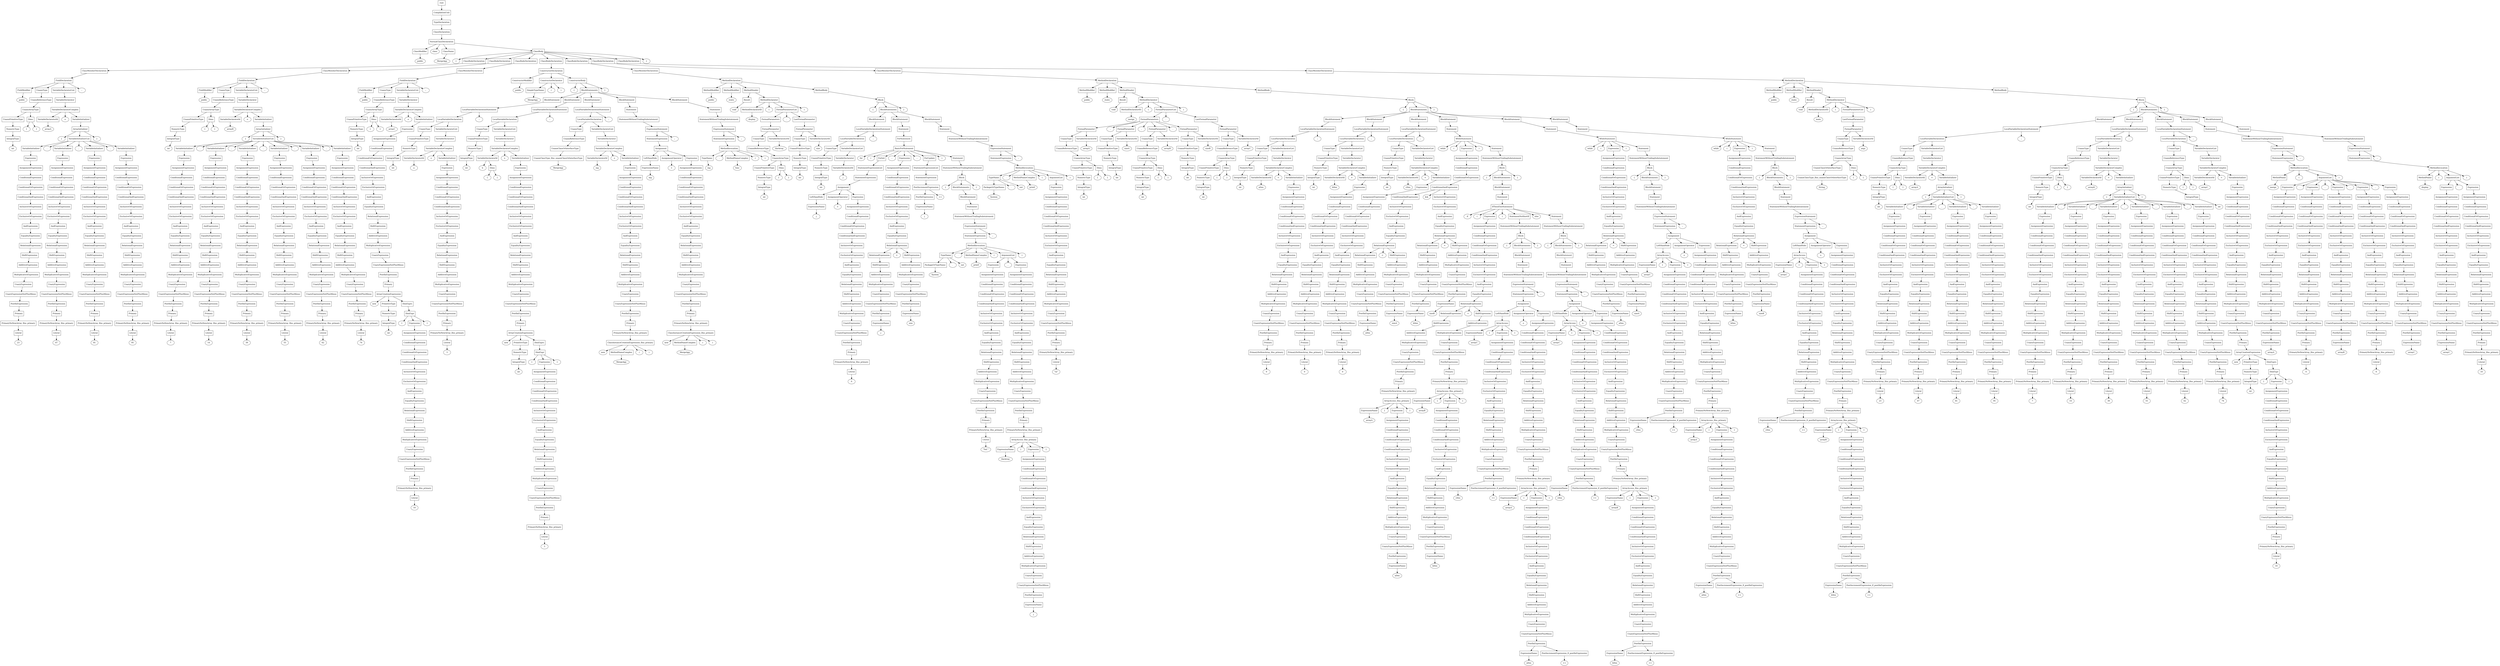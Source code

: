 digraph G {
	splines="TRUE";
	n_0 [label="root", shape="rectangle"]
	n_0 -> n_1
	n_1 [label="CompilationUnit", shape="rectangle"]
	n_1 -> n_2
	n_2 [label="TypeDeclaration", shape="rectangle"]
	n_2 -> n_3
	n_3 [label="ClassDeclaration", shape="rectangle"]
	n_3 -> n_4
	n_4 [label="NormalClassDeclaration", shape="rectangle"]
	n_4 -> n_5
	n_5 [label="ClassModifier", shape="rectangle"]
	n_5 -> n_9
	n_9 [label="public", shape="ellipse"]
	n_4 -> n_6
	n_6 [label="class", shape="ellipse"]
	n_4 -> n_7
	n_7 [label="ClassName", shape="rectangle"]
	n_7 -> n_10
	n_10 [label="MergeApp", shape="ellipse"]
	n_4 -> n_8
	n_8 [label="ClassBody", shape="rectangle"]
	n_8 -> n_11
	n_11 [label="{", shape="ellipse"]
	n_8 -> n_12
	n_12 [label="ClassBodyDeclaration", shape="rectangle"]
	n_12 -> n_20
	n_20 [label="ClassMemberDeclaration", shape="rectangle"]
	n_20 -> n_27
	n_27 [label="FieldDeclaration", shape="rectangle"]
	n_27 -> n_36
	n_36 [label="FieldModifier", shape="rectangle"]
	n_36 -> n_67
	n_67 [label="public", shape="ellipse"]
	n_27 -> n_37
	n_37 [label="UnannType", shape="rectangle"]
	n_37 -> n_68
	n_68 [label="UnannReferenceType", shape="rectangle"]
	n_68 -> n_97
	n_97 [label="UnannArrayType", shape="rectangle"]
	n_97 -> n_132
	n_132 [label="UnannPrimitiveType", shape="rectangle"]
	n_132 -> n_179
	n_179 [label="NumericType", shape="rectangle"]
	n_179 -> n_227
	n_227 [label="IntegralType", shape="rectangle"]
	n_227 -> n_284
	n_284 [label="int", shape="ellipse"]
	n_97 -> n_133
	n_133 [label="Dims", shape="rectangle"]
	n_133 -> n_180
	n_180 [label="[", shape="ellipse"]
	n_133 -> n_181
	n_181 [label="]", shape="ellipse"]
	n_27 -> n_38
	n_38 [label="VariableDeclaratorList", shape="rectangle"]
	n_38 -> n_69
	n_69 [label="VariableDeclarator", shape="rectangle"]
	n_69 -> n_98
	n_98 [label="VariableDeclaratorComplex", shape="rectangle"]
	n_98 -> n_134
	n_134 [label="VariableDeclaratorId", shape="rectangle"]
	n_134 -> n_182
	n_182 [label="arrayA", shape="ellipse"]
	n_98 -> n_135
	n_135 [label="=", shape="ellipse"]
	n_98 -> n_136
	n_136 [label="VariableInitializer", shape="rectangle"]
	n_136 -> n_183
	n_183 [label="ArrayInitializer", shape="rectangle"]
	n_183 -> n_228
	n_228 [label="{", shape="ellipse"]
	n_183 -> n_229
	n_229 [label="VariableInitializerList", shape="rectangle"]
	n_229 -> n_285
	n_285 [label="VariableInitializer", shape="rectangle"]
	n_285 -> n_363
	n_363 [label="Expression", shape="rectangle"]
	n_363 -> n_437
	n_437 [label="AssignmentExpression", shape="rectangle"]
	n_437 -> n_503
	n_503 [label="ConditionalExpression", shape="rectangle"]
	n_503 -> n_598
	n_598 [label="ConditionalOrExpression", shape="rectangle"]
	n_598 -> n_674
	n_674 [label="ConditionalAndExpression", shape="rectangle"]
	n_674 -> n_730
	n_730 [label="InclusiveOrExpression", shape="rectangle"]
	n_730 -> n_791
	n_791 [label="ExclusiveOrExpression", shape="rectangle"]
	n_791 -> n_846
	n_846 [label="AndExpression", shape="rectangle"]
	n_846 -> n_897
	n_897 [label="EqualityExpression", shape="rectangle"]
	n_897 -> n_947
	n_947 [label="RelationalExpression", shape="rectangle"]
	n_947 -> n_1010
	n_1010 [label="ShiftExpression", shape="rectangle"]
	n_1010 -> n_1075
	n_1075 [label="AdditiveExpression", shape="rectangle"]
	n_1075 -> n_1143
	n_1143 [label="MultiplicativeExpression", shape="rectangle"]
	n_1143 -> n_1203
	n_1203 [label="UnaryExpression", shape="rectangle"]
	n_1203 -> n_1260
	n_1260 [label="UnaryExpressionNotPlusMinus", shape="rectangle"]
	n_1260 -> n_1319
	n_1319 [label="PostfixExpression", shape="rectangle"]
	n_1319 -> n_1378
	n_1378 [label="Primary", shape="rectangle"]
	n_1378 -> n_1442
	n_1442 [label="PrimaryNoNewArray_lfno_primary", shape="rectangle"]
	n_1442 -> n_1504
	n_1504 [label="Literal", shape="rectangle"]
	n_1504 -> n_1563
	n_1563 [label="23", shape="ellipse"]
	n_229 -> n_286
	n_286 [label=",", shape="ellipse"]
	n_229 -> n_287
	n_287 [label="VariableInitializer", shape="rectangle"]
	n_287 -> n_364
	n_364 [label="Expression", shape="rectangle"]
	n_364 -> n_438
	n_438 [label="AssignmentExpression", shape="rectangle"]
	n_438 -> n_504
	n_504 [label="ConditionalExpression", shape="rectangle"]
	n_504 -> n_599
	n_599 [label="ConditionalOrExpression", shape="rectangle"]
	n_599 -> n_675
	n_675 [label="ConditionalAndExpression", shape="rectangle"]
	n_675 -> n_731
	n_731 [label="InclusiveOrExpression", shape="rectangle"]
	n_731 -> n_792
	n_792 [label="ExclusiveOrExpression", shape="rectangle"]
	n_792 -> n_847
	n_847 [label="AndExpression", shape="rectangle"]
	n_847 -> n_898
	n_898 [label="EqualityExpression", shape="rectangle"]
	n_898 -> n_948
	n_948 [label="RelationalExpression", shape="rectangle"]
	n_948 -> n_1011
	n_1011 [label="ShiftExpression", shape="rectangle"]
	n_1011 -> n_1076
	n_1076 [label="AdditiveExpression", shape="rectangle"]
	n_1076 -> n_1144
	n_1144 [label="MultiplicativeExpression", shape="rectangle"]
	n_1144 -> n_1204
	n_1204 [label="UnaryExpression", shape="rectangle"]
	n_1204 -> n_1261
	n_1261 [label="UnaryExpressionNotPlusMinus", shape="rectangle"]
	n_1261 -> n_1320
	n_1320 [label="PostfixExpression", shape="rectangle"]
	n_1320 -> n_1379
	n_1379 [label="Primary", shape="rectangle"]
	n_1379 -> n_1443
	n_1443 [label="PrimaryNoNewArray_lfno_primary", shape="rectangle"]
	n_1443 -> n_1505
	n_1505 [label="Literal", shape="rectangle"]
	n_1505 -> n_1564
	n_1564 [label="47", shape="ellipse"]
	n_229 -> n_288
	n_288 [label=",", shape="ellipse"]
	n_229 -> n_289
	n_289 [label="VariableInitializer", shape="rectangle"]
	n_289 -> n_365
	n_365 [label="Expression", shape="rectangle"]
	n_365 -> n_439
	n_439 [label="AssignmentExpression", shape="rectangle"]
	n_439 -> n_505
	n_505 [label="ConditionalExpression", shape="rectangle"]
	n_505 -> n_600
	n_600 [label="ConditionalOrExpression", shape="rectangle"]
	n_600 -> n_676
	n_676 [label="ConditionalAndExpression", shape="rectangle"]
	n_676 -> n_732
	n_732 [label="InclusiveOrExpression", shape="rectangle"]
	n_732 -> n_793
	n_793 [label="ExclusiveOrExpression", shape="rectangle"]
	n_793 -> n_848
	n_848 [label="AndExpression", shape="rectangle"]
	n_848 -> n_899
	n_899 [label="EqualityExpression", shape="rectangle"]
	n_899 -> n_949
	n_949 [label="RelationalExpression", shape="rectangle"]
	n_949 -> n_1012
	n_1012 [label="ShiftExpression", shape="rectangle"]
	n_1012 -> n_1077
	n_1077 [label="AdditiveExpression", shape="rectangle"]
	n_1077 -> n_1145
	n_1145 [label="MultiplicativeExpression", shape="rectangle"]
	n_1145 -> n_1205
	n_1205 [label="UnaryExpression", shape="rectangle"]
	n_1205 -> n_1262
	n_1262 [label="UnaryExpressionNotPlusMinus", shape="rectangle"]
	n_1262 -> n_1321
	n_1321 [label="PostfixExpression", shape="rectangle"]
	n_1321 -> n_1380
	n_1380 [label="Primary", shape="rectangle"]
	n_1380 -> n_1444
	n_1444 [label="PrimaryNoNewArray_lfno_primary", shape="rectangle"]
	n_1444 -> n_1506
	n_1506 [label="Literal", shape="rectangle"]
	n_1506 -> n_1565
	n_1565 [label="81", shape="ellipse"]
	n_229 -> n_290
	n_290 [label=",", shape="ellipse"]
	n_229 -> n_291
	n_291 [label="VariableInitializer", shape="rectangle"]
	n_291 -> n_366
	n_366 [label="Expression", shape="rectangle"]
	n_366 -> n_440
	n_440 [label="AssignmentExpression", shape="rectangle"]
	n_440 -> n_506
	n_506 [label="ConditionalExpression", shape="rectangle"]
	n_506 -> n_601
	n_601 [label="ConditionalOrExpression", shape="rectangle"]
	n_601 -> n_677
	n_677 [label="ConditionalAndExpression", shape="rectangle"]
	n_677 -> n_733
	n_733 [label="InclusiveOrExpression", shape="rectangle"]
	n_733 -> n_794
	n_794 [label="ExclusiveOrExpression", shape="rectangle"]
	n_794 -> n_849
	n_849 [label="AndExpression", shape="rectangle"]
	n_849 -> n_900
	n_900 [label="EqualityExpression", shape="rectangle"]
	n_900 -> n_950
	n_950 [label="RelationalExpression", shape="rectangle"]
	n_950 -> n_1013
	n_1013 [label="ShiftExpression", shape="rectangle"]
	n_1013 -> n_1078
	n_1078 [label="AdditiveExpression", shape="rectangle"]
	n_1078 -> n_1146
	n_1146 [label="MultiplicativeExpression", shape="rectangle"]
	n_1146 -> n_1206
	n_1206 [label="UnaryExpression", shape="rectangle"]
	n_1206 -> n_1263
	n_1263 [label="UnaryExpressionNotPlusMinus", shape="rectangle"]
	n_1263 -> n_1322
	n_1322 [label="PostfixExpression", shape="rectangle"]
	n_1322 -> n_1381
	n_1381 [label="Primary", shape="rectangle"]
	n_1381 -> n_1445
	n_1445 [label="PrimaryNoNewArray_lfno_primary", shape="rectangle"]
	n_1445 -> n_1507
	n_1507 [label="Literal", shape="rectangle"]
	n_1507 -> n_1566
	n_1566 [label="95", shape="ellipse"]
	n_183 -> n_230
	n_230 [label="}", shape="ellipse"]
	n_27 -> n_39
	n_39 [label=";", shape="ellipse"]
	n_8 -> n_13
	n_13 [label="ClassBodyDeclaration", shape="rectangle"]
	n_13 -> n_21
	n_21 [label="ClassMemberDeclaration", shape="rectangle"]
	n_21 -> n_28
	n_28 [label="FieldDeclaration", shape="rectangle"]
	n_28 -> n_40
	n_40 [label="FieldModifier", shape="rectangle"]
	n_40 -> n_70
	n_70 [label="public", shape="ellipse"]
	n_28 -> n_41
	n_41 [label="UnannType", shape="rectangle"]
	n_41 -> n_71
	n_71 [label="UnannReferenceType", shape="rectangle"]
	n_71 -> n_99
	n_99 [label="UnannArrayType", shape="rectangle"]
	n_99 -> n_137
	n_137 [label="UnannPrimitiveType", shape="rectangle"]
	n_137 -> n_184
	n_184 [label="NumericType", shape="rectangle"]
	n_184 -> n_231
	n_231 [label="IntegralType", shape="rectangle"]
	n_231 -> n_292
	n_292 [label="int", shape="ellipse"]
	n_99 -> n_138
	n_138 [label="Dims", shape="rectangle"]
	n_138 -> n_185
	n_185 [label="[", shape="ellipse"]
	n_138 -> n_186
	n_186 [label="]", shape="ellipse"]
	n_28 -> n_42
	n_42 [label="VariableDeclaratorList", shape="rectangle"]
	n_42 -> n_72
	n_72 [label="VariableDeclarator", shape="rectangle"]
	n_72 -> n_100
	n_100 [label="VariableDeclaratorComplex", shape="rectangle"]
	n_100 -> n_139
	n_139 [label="VariableDeclaratorId", shape="rectangle"]
	n_139 -> n_187
	n_187 [label="arrayB", shape="ellipse"]
	n_100 -> n_140
	n_140 [label="=", shape="ellipse"]
	n_100 -> n_141
	n_141 [label="VariableInitializer", shape="rectangle"]
	n_141 -> n_188
	n_188 [label="ArrayInitializer", shape="rectangle"]
	n_188 -> n_232
	n_232 [label="{", shape="ellipse"]
	n_188 -> n_233
	n_233 [label="VariableInitializerList", shape="rectangle"]
	n_233 -> n_293
	n_293 [label="VariableInitializer", shape="rectangle"]
	n_293 -> n_367
	n_367 [label="Expression", shape="rectangle"]
	n_367 -> n_441
	n_441 [label="AssignmentExpression", shape="rectangle"]
	n_441 -> n_507
	n_507 [label="ConditionalExpression", shape="rectangle"]
	n_507 -> n_602
	n_602 [label="ConditionalOrExpression", shape="rectangle"]
	n_602 -> n_678
	n_678 [label="ConditionalAndExpression", shape="rectangle"]
	n_678 -> n_734
	n_734 [label="InclusiveOrExpression", shape="rectangle"]
	n_734 -> n_795
	n_795 [label="ExclusiveOrExpression", shape="rectangle"]
	n_795 -> n_850
	n_850 [label="AndExpression", shape="rectangle"]
	n_850 -> n_901
	n_901 [label="EqualityExpression", shape="rectangle"]
	n_901 -> n_951
	n_951 [label="RelationalExpression", shape="rectangle"]
	n_951 -> n_1014
	n_1014 [label="ShiftExpression", shape="rectangle"]
	n_1014 -> n_1079
	n_1079 [label="AdditiveExpression", shape="rectangle"]
	n_1079 -> n_1147
	n_1147 [label="MultiplicativeExpression", shape="rectangle"]
	n_1147 -> n_1207
	n_1207 [label="UnaryExpression", shape="rectangle"]
	n_1207 -> n_1264
	n_1264 [label="UnaryExpressionNotPlusMinus", shape="rectangle"]
	n_1264 -> n_1323
	n_1323 [label="PostfixExpression", shape="rectangle"]
	n_1323 -> n_1382
	n_1382 [label="Primary", shape="rectangle"]
	n_1382 -> n_1446
	n_1446 [label="PrimaryNoNewArray_lfno_primary", shape="rectangle"]
	n_1446 -> n_1508
	n_1508 [label="Literal", shape="rectangle"]
	n_1508 -> n_1567
	n_1567 [label="7", shape="ellipse"]
	n_233 -> n_294
	n_294 [label=",", shape="ellipse"]
	n_233 -> n_295
	n_295 [label="VariableInitializer", shape="rectangle"]
	n_295 -> n_368
	n_368 [label="Expression", shape="rectangle"]
	n_368 -> n_442
	n_442 [label="AssignmentExpression", shape="rectangle"]
	n_442 -> n_508
	n_508 [label="ConditionalExpression", shape="rectangle"]
	n_508 -> n_603
	n_603 [label="ConditionalOrExpression", shape="rectangle"]
	n_603 -> n_679
	n_679 [label="ConditionalAndExpression", shape="rectangle"]
	n_679 -> n_735
	n_735 [label="InclusiveOrExpression", shape="rectangle"]
	n_735 -> n_796
	n_796 [label="ExclusiveOrExpression", shape="rectangle"]
	n_796 -> n_851
	n_851 [label="AndExpression", shape="rectangle"]
	n_851 -> n_902
	n_902 [label="EqualityExpression", shape="rectangle"]
	n_902 -> n_952
	n_952 [label="RelationalExpression", shape="rectangle"]
	n_952 -> n_1015
	n_1015 [label="ShiftExpression", shape="rectangle"]
	n_1015 -> n_1080
	n_1080 [label="AdditiveExpression", shape="rectangle"]
	n_1080 -> n_1148
	n_1148 [label="MultiplicativeExpression", shape="rectangle"]
	n_1148 -> n_1208
	n_1208 [label="UnaryExpression", shape="rectangle"]
	n_1208 -> n_1265
	n_1265 [label="UnaryExpressionNotPlusMinus", shape="rectangle"]
	n_1265 -> n_1324
	n_1324 [label="PostfixExpression", shape="rectangle"]
	n_1324 -> n_1383
	n_1383 [label="Primary", shape="rectangle"]
	n_1383 -> n_1447
	n_1447 [label="PrimaryNoNewArray_lfno_primary", shape="rectangle"]
	n_1447 -> n_1509
	n_1509 [label="Literal", shape="rectangle"]
	n_1509 -> n_1568
	n_1568 [label="14", shape="ellipse"]
	n_233 -> n_296
	n_296 [label=",", shape="ellipse"]
	n_233 -> n_297
	n_297 [label="VariableInitializer", shape="rectangle"]
	n_297 -> n_369
	n_369 [label="Expression", shape="rectangle"]
	n_369 -> n_443
	n_443 [label="AssignmentExpression", shape="rectangle"]
	n_443 -> n_509
	n_509 [label="ConditionalExpression", shape="rectangle"]
	n_509 -> n_604
	n_604 [label="ConditionalOrExpression", shape="rectangle"]
	n_604 -> n_680
	n_680 [label="ConditionalAndExpression", shape="rectangle"]
	n_680 -> n_736
	n_736 [label="InclusiveOrExpression", shape="rectangle"]
	n_736 -> n_797
	n_797 [label="ExclusiveOrExpression", shape="rectangle"]
	n_797 -> n_852
	n_852 [label="AndExpression", shape="rectangle"]
	n_852 -> n_903
	n_903 [label="EqualityExpression", shape="rectangle"]
	n_903 -> n_953
	n_953 [label="RelationalExpression", shape="rectangle"]
	n_953 -> n_1016
	n_1016 [label="ShiftExpression", shape="rectangle"]
	n_1016 -> n_1081
	n_1081 [label="AdditiveExpression", shape="rectangle"]
	n_1081 -> n_1149
	n_1149 [label="MultiplicativeExpression", shape="rectangle"]
	n_1149 -> n_1209
	n_1209 [label="UnaryExpression", shape="rectangle"]
	n_1209 -> n_1266
	n_1266 [label="UnaryExpressionNotPlusMinus", shape="rectangle"]
	n_1266 -> n_1325
	n_1325 [label="PostfixExpression", shape="rectangle"]
	n_1325 -> n_1384
	n_1384 [label="Primary", shape="rectangle"]
	n_1384 -> n_1448
	n_1448 [label="PrimaryNoNewArray_lfno_primary", shape="rectangle"]
	n_1448 -> n_1510
	n_1510 [label="Literal", shape="rectangle"]
	n_1510 -> n_1569
	n_1569 [label="39", shape="ellipse"]
	n_233 -> n_298
	n_298 [label=",", shape="ellipse"]
	n_233 -> n_299
	n_299 [label="VariableInitializer", shape="rectangle"]
	n_299 -> n_370
	n_370 [label="Expression", shape="rectangle"]
	n_370 -> n_444
	n_444 [label="AssignmentExpression", shape="rectangle"]
	n_444 -> n_510
	n_510 [label="ConditionalExpression", shape="rectangle"]
	n_510 -> n_605
	n_605 [label="ConditionalOrExpression", shape="rectangle"]
	n_605 -> n_681
	n_681 [label="ConditionalAndExpression", shape="rectangle"]
	n_681 -> n_737
	n_737 [label="InclusiveOrExpression", shape="rectangle"]
	n_737 -> n_798
	n_798 [label="ExclusiveOrExpression", shape="rectangle"]
	n_798 -> n_853
	n_853 [label="AndExpression", shape="rectangle"]
	n_853 -> n_904
	n_904 [label="EqualityExpression", shape="rectangle"]
	n_904 -> n_954
	n_954 [label="RelationalExpression", shape="rectangle"]
	n_954 -> n_1017
	n_1017 [label="ShiftExpression", shape="rectangle"]
	n_1017 -> n_1082
	n_1082 [label="AdditiveExpression", shape="rectangle"]
	n_1082 -> n_1150
	n_1150 [label="MultiplicativeExpression", shape="rectangle"]
	n_1150 -> n_1210
	n_1210 [label="UnaryExpression", shape="rectangle"]
	n_1210 -> n_1267
	n_1267 [label="UnaryExpressionNotPlusMinus", shape="rectangle"]
	n_1267 -> n_1326
	n_1326 [label="PostfixExpression", shape="rectangle"]
	n_1326 -> n_1385
	n_1385 [label="Primary", shape="rectangle"]
	n_1385 -> n_1449
	n_1449 [label="PrimaryNoNewArray_lfno_primary", shape="rectangle"]
	n_1449 -> n_1511
	n_1511 [label="Literal", shape="rectangle"]
	n_1511 -> n_1570
	n_1570 [label="55", shape="ellipse"]
	n_233 -> n_300
	n_300 [label=",", shape="ellipse"]
	n_233 -> n_301
	n_301 [label="VariableInitializer", shape="rectangle"]
	n_301 -> n_371
	n_371 [label="Expression", shape="rectangle"]
	n_371 -> n_445
	n_445 [label="AssignmentExpression", shape="rectangle"]
	n_445 -> n_511
	n_511 [label="ConditionalExpression", shape="rectangle"]
	n_511 -> n_606
	n_606 [label="ConditionalOrExpression", shape="rectangle"]
	n_606 -> n_682
	n_682 [label="ConditionalAndExpression", shape="rectangle"]
	n_682 -> n_738
	n_738 [label="InclusiveOrExpression", shape="rectangle"]
	n_738 -> n_799
	n_799 [label="ExclusiveOrExpression", shape="rectangle"]
	n_799 -> n_854
	n_854 [label="AndExpression", shape="rectangle"]
	n_854 -> n_905
	n_905 [label="EqualityExpression", shape="rectangle"]
	n_905 -> n_955
	n_955 [label="RelationalExpression", shape="rectangle"]
	n_955 -> n_1018
	n_1018 [label="ShiftExpression", shape="rectangle"]
	n_1018 -> n_1083
	n_1083 [label="AdditiveExpression", shape="rectangle"]
	n_1083 -> n_1151
	n_1151 [label="MultiplicativeExpression", shape="rectangle"]
	n_1151 -> n_1211
	n_1211 [label="UnaryExpression", shape="rectangle"]
	n_1211 -> n_1268
	n_1268 [label="UnaryExpressionNotPlusMinus", shape="rectangle"]
	n_1268 -> n_1327
	n_1327 [label="PostfixExpression", shape="rectangle"]
	n_1327 -> n_1386
	n_1386 [label="Primary", shape="rectangle"]
	n_1386 -> n_1450
	n_1450 [label="PrimaryNoNewArray_lfno_primary", shape="rectangle"]
	n_1450 -> n_1512
	n_1512 [label="Literal", shape="rectangle"]
	n_1512 -> n_1571
	n_1571 [label="62", shape="ellipse"]
	n_233 -> n_302
	n_302 [label=",", shape="ellipse"]
	n_233 -> n_303
	n_303 [label="VariableInitializer", shape="rectangle"]
	n_303 -> n_372
	n_372 [label="Expression", shape="rectangle"]
	n_372 -> n_446
	n_446 [label="AssignmentExpression", shape="rectangle"]
	n_446 -> n_512
	n_512 [label="ConditionalExpression", shape="rectangle"]
	n_512 -> n_607
	n_607 [label="ConditionalOrExpression", shape="rectangle"]
	n_607 -> n_683
	n_683 [label="ConditionalAndExpression", shape="rectangle"]
	n_683 -> n_739
	n_739 [label="InclusiveOrExpression", shape="rectangle"]
	n_739 -> n_800
	n_800 [label="ExclusiveOrExpression", shape="rectangle"]
	n_800 -> n_855
	n_855 [label="AndExpression", shape="rectangle"]
	n_855 -> n_906
	n_906 [label="EqualityExpression", shape="rectangle"]
	n_906 -> n_956
	n_956 [label="RelationalExpression", shape="rectangle"]
	n_956 -> n_1019
	n_1019 [label="ShiftExpression", shape="rectangle"]
	n_1019 -> n_1084
	n_1084 [label="AdditiveExpression", shape="rectangle"]
	n_1084 -> n_1152
	n_1152 [label="MultiplicativeExpression", shape="rectangle"]
	n_1152 -> n_1212
	n_1212 [label="UnaryExpression", shape="rectangle"]
	n_1212 -> n_1269
	n_1269 [label="UnaryExpressionNotPlusMinus", shape="rectangle"]
	n_1269 -> n_1328
	n_1328 [label="PostfixExpression", shape="rectangle"]
	n_1328 -> n_1387
	n_1387 [label="Primary", shape="rectangle"]
	n_1387 -> n_1451
	n_1451 [label="PrimaryNoNewArray_lfno_primary", shape="rectangle"]
	n_1451 -> n_1513
	n_1513 [label="Literal", shape="rectangle"]
	n_1513 -> n_1572
	n_1572 [label="74", shape="ellipse"]
	n_188 -> n_234
	n_234 [label="}", shape="ellipse"]
	n_28 -> n_43
	n_43 [label=";", shape="ellipse"]
	n_8 -> n_14
	n_14 [label="ClassBodyDeclaration", shape="rectangle"]
	n_14 -> n_22
	n_22 [label="ClassMemberDeclaration", shape="rectangle"]
	n_22 -> n_29
	n_29 [label="FieldDeclaration", shape="rectangle"]
	n_29 -> n_44
	n_44 [label="FieldModifier", shape="rectangle"]
	n_44 -> n_73
	n_73 [label="public", shape="ellipse"]
	n_29 -> n_45
	n_45 [label="UnannType", shape="rectangle"]
	n_45 -> n_74
	n_74 [label="UnannReferenceType", shape="rectangle"]
	n_74 -> n_101
	n_101 [label="UnannArrayType", shape="rectangle"]
	n_101 -> n_142
	n_142 [label="UnannPrimitiveType", shape="rectangle"]
	n_142 -> n_189
	n_189 [label="NumericType", shape="rectangle"]
	n_189 -> n_235
	n_235 [label="IntegralType", shape="rectangle"]
	n_235 -> n_304
	n_304 [label="int", shape="ellipse"]
	n_101 -> n_143
	n_143 [label="Dims", shape="rectangle"]
	n_143 -> n_190
	n_190 [label="[", shape="ellipse"]
	n_143 -> n_191
	n_191 [label="]", shape="ellipse"]
	n_29 -> n_46
	n_46 [label="VariableDeclaratorList", shape="rectangle"]
	n_46 -> n_75
	n_75 [label="VariableDeclarator", shape="rectangle"]
	n_75 -> n_102
	n_102 [label="VariableDeclaratorComplex", shape="rectangle"]
	n_102 -> n_144
	n_144 [label="VariableDeclaratorId", shape="rectangle"]
	n_144 -> n_192
	n_192 [label="arrayC", shape="ellipse"]
	n_102 -> n_145
	n_145 [label="=", shape="ellipse"]
	n_102 -> n_146
	n_146 [label="VariableInitializer", shape="rectangle"]
	n_146 -> n_193
	n_193 [label="Expression", shape="rectangle"]
	n_193 -> n_236
	n_236 [label="AssignmentExpression", shape="rectangle"]
	n_236 -> n_305
	n_305 [label="ConditionalExpression", shape="rectangle"]
	n_305 -> n_373
	n_373 [label="ConditionalOrExpression", shape="rectangle"]
	n_373 -> n_447
	n_447 [label="ConditionalAndExpression", shape="rectangle"]
	n_447 -> n_513
	n_513 [label="InclusiveOrExpression", shape="rectangle"]
	n_513 -> n_608
	n_608 [label="ExclusiveOrExpression", shape="rectangle"]
	n_608 -> n_684
	n_684 [label="AndExpression", shape="rectangle"]
	n_684 -> n_740
	n_740 [label="EqualityExpression", shape="rectangle"]
	n_740 -> n_801
	n_801 [label="RelationalExpression", shape="rectangle"]
	n_801 -> n_856
	n_856 [label="ShiftExpression", shape="rectangle"]
	n_856 -> n_907
	n_907 [label="AdditiveExpression", shape="rectangle"]
	n_907 -> n_957
	n_957 [label="MultiplicativeExpression", shape="rectangle"]
	n_957 -> n_1020
	n_1020 [label="UnaryExpression", shape="rectangle"]
	n_1020 -> n_1085
	n_1085 [label="UnaryExpressionNotPlusMinus", shape="rectangle"]
	n_1085 -> n_1153
	n_1153 [label="PostfixExpression", shape="rectangle"]
	n_1153 -> n_1213
	n_1213 [label="Primary", shape="rectangle"]
	n_1213 -> n_1270
	n_1270 [label="ArrayCreationExpression", shape="rectangle"]
	n_1270 -> n_1329
	n_1329 [label="new", shape="ellipse"]
	n_1270 -> n_1330
	n_1330 [label="PrimitiveType", shape="rectangle"]
	n_1330 -> n_1388
	n_1388 [label="NumericType", shape="rectangle"]
	n_1388 -> n_1452
	n_1452 [label="IntegralType", shape="rectangle"]
	n_1452 -> n_1514
	n_1514 [label="int", shape="ellipse"]
	n_1270 -> n_1331
	n_1331 [label="DimExprs", shape="rectangle"]
	n_1331 -> n_1389
	n_1389 [label="DimExpr", shape="rectangle"]
	n_1389 -> n_1453
	n_1453 [label="[", shape="ellipse"]
	n_1389 -> n_1454
	n_1454 [label="Expression", shape="rectangle"]
	n_1454 -> n_1515
	n_1515 [label="AssignmentExpression", shape="rectangle"]
	n_1515 -> n_1573
	n_1573 [label="ConditionalExpression", shape="rectangle"]
	n_1573 -> n_1620
	n_1620 [label="ConditionalOrExpression", shape="rectangle"]
	n_1620 -> n_1664
	n_1664 [label="ConditionalAndExpression", shape="rectangle"]
	n_1664 -> n_1703
	n_1703 [label="InclusiveOrExpression", shape="rectangle"]
	n_1703 -> n_1738
	n_1738 [label="ExclusiveOrExpression", shape="rectangle"]
	n_1738 -> n_1767
	n_1767 [label="AndExpression", shape="rectangle"]
	n_1767 -> n_1793
	n_1793 [label="EqualityExpression", shape="rectangle"]
	n_1793 -> n_1821
	n_1821 [label="RelationalExpression", shape="rectangle"]
	n_1821 -> n_1840
	n_1840 [label="ShiftExpression", shape="rectangle"]
	n_1840 -> n_1858
	n_1858 [label="AdditiveExpression", shape="rectangle"]
	n_1858 -> n_1881
	n_1881 [label="MultiplicativeExpression", shape="rectangle"]
	n_1881 -> n_1896
	n_1896 [label="UnaryExpression", shape="rectangle"]
	n_1896 -> n_1912
	n_1912 [label="UnaryExpressionNotPlusMinus", shape="rectangle"]
	n_1912 -> n_1925
	n_1925 [label="PostfixExpression", shape="rectangle"]
	n_1925 -> n_1937
	n_1937 [label="Primary", shape="rectangle"]
	n_1937 -> n_1949
	n_1949 [label="PrimaryNoNewArray_lfno_primary", shape="rectangle"]
	n_1949 -> n_1963
	n_1963 [label="Literal", shape="rectangle"]
	n_1963 -> n_1983
	n_1983 [label="10", shape="ellipse"]
	n_1389 -> n_1455
	n_1455 [label="]", shape="ellipse"]
	n_29 -> n_47
	n_47 [label=";", shape="ellipse"]
	n_8 -> n_15
	n_15 [label="ClassBodyDeclaration", shape="rectangle"]
	n_15 -> n_23
	n_23 [label="ConstructorDeclaration", shape="rectangle"]
	n_23 -> n_30
	n_30 [label="ConstructorModifier", shape="rectangle"]
	n_30 -> n_48
	n_48 [label="public", shape="ellipse"]
	n_23 -> n_31
	n_31 [label="ConstructorDeclarator", shape="rectangle"]
	n_31 -> n_49
	n_49 [label="SimpleTypeName", shape="rectangle"]
	n_49 -> n_76
	n_76 [label="MergeApp", shape="ellipse"]
	n_31 -> n_50
	n_50 [label="(", shape="ellipse"]
	n_31 -> n_51
	n_51 [label=")", shape="ellipse"]
	n_23 -> n_32
	n_32 [label="ConstructorBody", shape="rectangle"]
	n_32 -> n_52
	n_52 [label="{", shape="ellipse"]
	n_32 -> n_53
	n_53 [label="BlockStatements", shape="rectangle"]
	n_53 -> n_77
	n_77 [label="BlockStatement", shape="rectangle"]
	n_77 -> n_103
	n_103 [label="LocalVariableDeclarationStatement", shape="rectangle"]
	n_103 -> n_147
	n_147 [label="LocalVariableDeclaration", shape="rectangle"]
	n_147 -> n_194
	n_194 [label="UnannType", shape="rectangle"]
	n_194 -> n_237
	n_237 [label="UnannPrimitiveType", shape="rectangle"]
	n_237 -> n_306
	n_306 [label="NumericType", shape="rectangle"]
	n_306 -> n_374
	n_374 [label="IntegralType", shape="rectangle"]
	n_374 -> n_448
	n_448 [label="int", shape="ellipse"]
	n_147 -> n_195
	n_195 [label="VariableDeclaratorList", shape="rectangle"]
	n_195 -> n_238
	n_238 [label="VariableDeclarator", shape="rectangle"]
	n_238 -> n_307
	n_307 [label="VariableDeclaratorComplex", shape="rectangle"]
	n_307 -> n_375
	n_375 [label="VariableDeclaratorId", shape="rectangle"]
	n_375 -> n_449
	n_449 [label="a", shape="ellipse"]
	n_307 -> n_376
	n_376 [label="=", shape="ellipse"]
	n_307 -> n_377
	n_377 [label="VariableInitializer", shape="rectangle"]
	n_377 -> n_450
	n_450 [label="Expression", shape="rectangle"]
	n_450 -> n_514
	n_514 [label="AssignmentExpression", shape="rectangle"]
	n_514 -> n_609
	n_609 [label="ConditionalExpression", shape="rectangle"]
	n_609 -> n_685
	n_685 [label="ConditionalOrExpression", shape="rectangle"]
	n_685 -> n_741
	n_741 [label="ConditionalAndExpression", shape="rectangle"]
	n_741 -> n_802
	n_802 [label="InclusiveOrExpression", shape="rectangle"]
	n_802 -> n_857
	n_857 [label="ExclusiveOrExpression", shape="rectangle"]
	n_857 -> n_908
	n_908 [label="AndExpression", shape="rectangle"]
	n_908 -> n_958
	n_958 [label="EqualityExpression", shape="rectangle"]
	n_958 -> n_1021
	n_1021 [label="RelationalExpression", shape="rectangle"]
	n_1021 -> n_1086
	n_1086 [label="ShiftExpression", shape="rectangle"]
	n_1086 -> n_1154
	n_1154 [label="AdditiveExpression", shape="rectangle"]
	n_1154 -> n_1214
	n_1214 [label="MultiplicativeExpression", shape="rectangle"]
	n_1214 -> n_1271
	n_1271 [label="UnaryExpression", shape="rectangle"]
	n_1271 -> n_1332
	n_1332 [label="UnaryExpressionNotPlusMinus", shape="rectangle"]
	n_1332 -> n_1390
	n_1390 [label="PostfixExpression", shape="rectangle"]
	n_1390 -> n_1456
	n_1456 [label="Primary", shape="rectangle"]
	n_1456 -> n_1516
	n_1516 [label="PrimaryNoNewArray_lfno_primary", shape="rectangle"]
	n_1516 -> n_1574
	n_1574 [label="Literal", shape="rectangle"]
	n_1574 -> n_1621
	n_1621 [label="3", shape="ellipse"]
	n_103 -> n_148
	n_148 [label=";", shape="ellipse"]
	n_53 -> n_78
	n_78 [label="BlockStatement", shape="rectangle"]
	n_78 -> n_104
	n_104 [label="LocalVariableDeclarationStatement", shape="rectangle"]
	n_104 -> n_149
	n_149 [label="LocalVariableDeclaration", shape="rectangle"]
	n_149 -> n_196
	n_196 [label="UnannType", shape="rectangle"]
	n_196 -> n_239
	n_239 [label="UnannPrimitiveType", shape="rectangle"]
	n_239 -> n_308
	n_308 [label="NumericType", shape="rectangle"]
	n_308 -> n_378
	n_378 [label="IntegralType", shape="rectangle"]
	n_378 -> n_451
	n_451 [label="int", shape="ellipse"]
	n_149 -> n_197
	n_197 [label="VariableDeclaratorList", shape="rectangle"]
	n_197 -> n_240
	n_240 [label="VariableDeclarator", shape="rectangle"]
	n_240 -> n_309
	n_309 [label="VariableDeclaratorComplex", shape="rectangle"]
	n_309 -> n_379
	n_379 [label="VariableDeclaratorId", shape="rectangle"]
	n_379 -> n_452
	n_452 [label="b", shape="ellipse"]
	n_379 -> n_453
	n_453 [label="Dims", shape="rectangle"]
	n_453 -> n_515
	n_515 [label="[", shape="ellipse"]
	n_453 -> n_516
	n_516 [label="]", shape="ellipse"]
	n_309 -> n_380
	n_380 [label="=", shape="ellipse"]
	n_309 -> n_381
	n_381 [label="VariableInitializer", shape="rectangle"]
	n_381 -> n_454
	n_454 [label="Expression", shape="rectangle"]
	n_454 -> n_517
	n_517 [label="AssignmentExpression", shape="rectangle"]
	n_517 -> n_610
	n_610 [label="ConditionalExpression", shape="rectangle"]
	n_610 -> n_686
	n_686 [label="ConditionalOrExpression", shape="rectangle"]
	n_686 -> n_742
	n_742 [label="ConditionalAndExpression", shape="rectangle"]
	n_742 -> n_803
	n_803 [label="InclusiveOrExpression", shape="rectangle"]
	n_803 -> n_858
	n_858 [label="ExclusiveOrExpression", shape="rectangle"]
	n_858 -> n_909
	n_909 [label="AndExpression", shape="rectangle"]
	n_909 -> n_959
	n_959 [label="EqualityExpression", shape="rectangle"]
	n_959 -> n_1022
	n_1022 [label="RelationalExpression", shape="rectangle"]
	n_1022 -> n_1087
	n_1087 [label="ShiftExpression", shape="rectangle"]
	n_1087 -> n_1155
	n_1155 [label="AdditiveExpression", shape="rectangle"]
	n_1155 -> n_1215
	n_1215 [label="MultiplicativeExpression", shape="rectangle"]
	n_1215 -> n_1272
	n_1272 [label="UnaryExpression", shape="rectangle"]
	n_1272 -> n_1333
	n_1333 [label="UnaryExpressionNotPlusMinus", shape="rectangle"]
	n_1333 -> n_1391
	n_1391 [label="PostfixExpression", shape="rectangle"]
	n_1391 -> n_1457
	n_1457 [label="Primary", shape="rectangle"]
	n_1457 -> n_1517
	n_1517 [label="ArrayCreationExpression", shape="rectangle"]
	n_1517 -> n_1575
	n_1575 [label="new", shape="ellipse"]
	n_1517 -> n_1576
	n_1576 [label="PrimitiveType", shape="rectangle"]
	n_1576 -> n_1622
	n_1622 [label="NumericType", shape="rectangle"]
	n_1622 -> n_1665
	n_1665 [label="IntegralType", shape="rectangle"]
	n_1665 -> n_1704
	n_1704 [label="int", shape="ellipse"]
	n_1517 -> n_1577
	n_1577 [label="DimExprs", shape="rectangle"]
	n_1577 -> n_1623
	n_1623 [label="DimExpr", shape="rectangle"]
	n_1623 -> n_1666
	n_1666 [label="[", shape="ellipse"]
	n_1623 -> n_1667
	n_1667 [label="Expression", shape="rectangle"]
	n_1667 -> n_1705
	n_1705 [label="AssignmentExpression", shape="rectangle"]
	n_1705 -> n_1739
	n_1739 [label="ConditionalExpression", shape="rectangle"]
	n_1739 -> n_1768
	n_1768 [label="ConditionalOrExpression", shape="rectangle"]
	n_1768 -> n_1794
	n_1794 [label="ConditionalAndExpression", shape="rectangle"]
	n_1794 -> n_1822
	n_1822 [label="InclusiveOrExpression", shape="rectangle"]
	n_1822 -> n_1841
	n_1841 [label="ExclusiveOrExpression", shape="rectangle"]
	n_1841 -> n_1859
	n_1859 [label="AndExpression", shape="rectangle"]
	n_1859 -> n_1882
	n_1882 [label="EqualityExpression", shape="rectangle"]
	n_1882 -> n_1897
	n_1897 [label="RelationalExpression", shape="rectangle"]
	n_1897 -> n_1913
	n_1913 [label="ShiftExpression", shape="rectangle"]
	n_1913 -> n_1926
	n_1926 [label="AdditiveExpression", shape="rectangle"]
	n_1926 -> n_1938
	n_1938 [label="MultiplicativeExpression", shape="rectangle"]
	n_1938 -> n_1950
	n_1950 [label="UnaryExpression", shape="rectangle"]
	n_1950 -> n_1964
	n_1964 [label="UnaryExpressionNotPlusMinus", shape="rectangle"]
	n_1964 -> n_1984
	n_1984 [label="PostfixExpression", shape="rectangle"]
	n_1984 -> n_1995
	n_1995 [label="Primary", shape="rectangle"]
	n_1995 -> n_2004
	n_2004 [label="PrimaryNoNewArray_lfno_primary", shape="rectangle"]
	n_2004 -> n_2013
	n_2013 [label="Literal", shape="rectangle"]
	n_2013 -> n_2022
	n_2022 [label="3", shape="ellipse"]
	n_1623 -> n_1668
	n_1668 [label="]", shape="ellipse"]
	n_104 -> n_150
	n_150 [label=";", shape="ellipse"]
	n_53 -> n_79
	n_79 [label="BlockStatement", shape="rectangle"]
	n_79 -> n_105
	n_105 [label="LocalVariableDeclarationStatement", shape="rectangle"]
	n_105 -> n_151
	n_151 [label="LocalVariableDeclaration", shape="rectangle"]
	n_151 -> n_198
	n_198 [label="UnannType", shape="rectangle"]
	n_198 -> n_241
	n_241 [label="UnannReferenceType", shape="rectangle"]
	n_241 -> n_310
	n_310 [label="UnannClassOrInterfaceType", shape="rectangle"]
	n_310 -> n_382
	n_382 [label="UnannClassType_lfno_unannClassOrInterfaceType", shape="rectangle"]
	n_382 -> n_455
	n_455 [label="MergeApp", shape="ellipse"]
	n_151 -> n_199
	n_199 [label="VariableDeclaratorList", shape="rectangle"]
	n_199 -> n_242
	n_242 [label="VariableDeclarator", shape="rectangle"]
	n_242 -> n_311
	n_311 [label="VariableDeclaratorComplex", shape="rectangle"]
	n_311 -> n_383
	n_383 [label="VariableDeclaratorId", shape="rectangle"]
	n_383 -> n_456
	n_456 [label="mg", shape="ellipse"]
	n_311 -> n_384
	n_384 [label="=", shape="ellipse"]
	n_311 -> n_385
	n_385 [label="VariableInitializer", shape="rectangle"]
	n_385 -> n_457
	n_457 [label="Expression", shape="rectangle"]
	n_457 -> n_518
	n_518 [label="AssignmentExpression", shape="rectangle"]
	n_518 -> n_611
	n_611 [label="ConditionalExpression", shape="rectangle"]
	n_611 -> n_687
	n_687 [label="ConditionalOrExpression", shape="rectangle"]
	n_687 -> n_743
	n_743 [label="ConditionalAndExpression", shape="rectangle"]
	n_743 -> n_804
	n_804 [label="InclusiveOrExpression", shape="rectangle"]
	n_804 -> n_859
	n_859 [label="ExclusiveOrExpression", shape="rectangle"]
	n_859 -> n_910
	n_910 [label="AndExpression", shape="rectangle"]
	n_910 -> n_960
	n_960 [label="EqualityExpression", shape="rectangle"]
	n_960 -> n_1023
	n_1023 [label="RelationalExpression", shape="rectangle"]
	n_1023 -> n_1088
	n_1088 [label="ShiftExpression", shape="rectangle"]
	n_1088 -> n_1156
	n_1156 [label="AdditiveExpression", shape="rectangle"]
	n_1156 -> n_1216
	n_1216 [label="MultiplicativeExpression", shape="rectangle"]
	n_1216 -> n_1273
	n_1273 [label="UnaryExpression", shape="rectangle"]
	n_1273 -> n_1334
	n_1334 [label="UnaryExpressionNotPlusMinus", shape="rectangle"]
	n_1334 -> n_1392
	n_1392 [label="PostfixExpression", shape="rectangle"]
	n_1392 -> n_1458
	n_1458 [label="Primary", shape="rectangle"]
	n_1458 -> n_1518
	n_1518 [label="PrimaryNoNewArray_lfno_primary", shape="rectangle"]
	n_1518 -> n_1578
	n_1578 [label="ClassInstanceCreationExpression_lfno_primary", shape="rectangle"]
	n_1578 -> n_1624
	n_1624 [label="new", shape="ellipse"]
	n_1578 -> n_1625
	n_1625 [label="MethodNameComplex", shape="rectangle"]
	n_1625 -> n_1669
	n_1669 [label="MergeApp", shape="ellipse"]
	n_1578 -> n_1626
	n_1626 [label="(", shape="ellipse"]
	n_1578 -> n_1627
	n_1627 [label=")", shape="ellipse"]
	n_105 -> n_152
	n_152 [label=";", shape="ellipse"]
	n_53 -> n_80
	n_80 [label="BlockStatement", shape="rectangle"]
	n_80 -> n_106
	n_106 [label="Statement", shape="rectangle"]
	n_106 -> n_153
	n_153 [label="StatementWithoutTrailingSubstatement", shape="rectangle"]
	n_153 -> n_200
	n_200 [label="ExpressionStatement", shape="rectangle"]
	n_200 -> n_243
	n_243 [label="StatementExpression", shape="rectangle"]
	n_243 -> n_312
	n_312 [label="Assignment", shape="rectangle"]
	n_312 -> n_386
	n_386 [label="LeftHandSide", shape="rectangle"]
	n_386 -> n_458
	n_458 [label="ExpressionName", shape="rectangle"]
	n_458 -> n_519
	n_519 [label="mg", shape="ellipse"]
	n_312 -> n_387
	n_387 [label="AssignmentOperator", shape="rectangle"]
	n_387 -> n_459
	n_459 [label="=", shape="ellipse"]
	n_312 -> n_388
	n_388 [label="Expression", shape="rectangle"]
	n_388 -> n_460
	n_460 [label="AssignmentExpression", shape="rectangle"]
	n_460 -> n_520
	n_520 [label="ConditionalExpression", shape="rectangle"]
	n_520 -> n_612
	n_612 [label="ConditionalOrExpression", shape="rectangle"]
	n_612 -> n_688
	n_688 [label="ConditionalAndExpression", shape="rectangle"]
	n_688 -> n_744
	n_744 [label="InclusiveOrExpression", shape="rectangle"]
	n_744 -> n_805
	n_805 [label="ExclusiveOrExpression", shape="rectangle"]
	n_805 -> n_860
	n_860 [label="AndExpression", shape="rectangle"]
	n_860 -> n_911
	n_911 [label="EqualityExpression", shape="rectangle"]
	n_911 -> n_961
	n_961 [label="RelationalExpression", shape="rectangle"]
	n_961 -> n_1024
	n_1024 [label="ShiftExpression", shape="rectangle"]
	n_1024 -> n_1089
	n_1089 [label="AdditiveExpression", shape="rectangle"]
	n_1089 -> n_1157
	n_1157 [label="MultiplicativeExpression", shape="rectangle"]
	n_1157 -> n_1217
	n_1217 [label="UnaryExpression", shape="rectangle"]
	n_1217 -> n_1274
	n_1274 [label="UnaryExpressionNotPlusMinus", shape="rectangle"]
	n_1274 -> n_1335
	n_1335 [label="PostfixExpression", shape="rectangle"]
	n_1335 -> n_1393
	n_1393 [label="Primary", shape="rectangle"]
	n_1393 -> n_1459
	n_1459 [label="PrimaryNoNewArray_lfno_primary", shape="rectangle"]
	n_1459 -> n_1519
	n_1519 [label="ClassInstanceCreationExpression_lfno_primary", shape="rectangle"]
	n_1519 -> n_1579
	n_1579 [label="new", shape="ellipse"]
	n_1519 -> n_1580
	n_1580 [label="MethodNameComplex", shape="rectangle"]
	n_1580 -> n_1628
	n_1628 [label="MergeApp", shape="ellipse"]
	n_1519 -> n_1581
	n_1581 [label="(", shape="ellipse"]
	n_1519 -> n_1582
	n_1582 [label=")", shape="ellipse"]
	n_200 -> n_244
	n_244 [label=";", shape="ellipse"]
	n_53 -> n_81
	n_81 [label="BlockStatement", shape="rectangle"]
	n_81 -> n_107
	n_107 [label="Statement", shape="rectangle"]
	n_107 -> n_154
	n_154 [label="StatementWithoutTrailingSubstatement", shape="rectangle"]
	n_154 -> n_201
	n_201 [label="ExpressionStatement", shape="rectangle"]
	n_201 -> n_245
	n_245 [label="StatementExpression", shape="rectangle"]
	n_245 -> n_313
	n_313 [label="MethodInvocation", shape="rectangle"]
	n_313 -> n_389
	n_389 [label="TypeName", shape="rectangle"]
	n_389 -> n_461
	n_461 [label="mg", shape="ellipse"]
	n_313 -> n_390
	n_390 [label=".", shape="ellipse"]
	n_313 -> n_391
	n_391 [label="MethodNameComplex", shape="rectangle"]
	n_391 -> n_462
	n_462 [label="func", shape="ellipse"]
	n_313 -> n_392
	n_392 [label="(", shape="ellipse"]
	n_313 -> n_393
	n_393 [label=")", shape="ellipse"]
	n_201 -> n_246
	n_246 [label=";", shape="ellipse"]
	n_32 -> n_54
	n_54 [label="}", shape="ellipse"]
	n_8 -> n_16
	n_16 [label="ClassBodyDeclaration", shape="rectangle"]
	n_16 -> n_24
	n_24 [label="ClassMemberDeclaration", shape="rectangle"]
	n_24 -> n_33
	n_33 [label="MethodDeclaration", shape="rectangle"]
	n_33 -> n_55
	n_55 [label="MethodModifier", shape="rectangle"]
	n_55 -> n_82
	n_82 [label="public", shape="ellipse"]
	n_33 -> n_56
	n_56 [label="MethodModifier", shape="rectangle"]
	n_56 -> n_83
	n_83 [label="static", shape="ellipse"]
	n_33 -> n_57
	n_57 [label="MethodHeader", shape="rectangle"]
	n_57 -> n_84
	n_84 [label="Result", shape="rectangle"]
	n_84 -> n_108
	n_108 [label="void", shape="ellipse"]
	n_57 -> n_85
	n_85 [label="MethodDeclarator", shape="rectangle"]
	n_85 -> n_109
	n_109 [label="MethodDeclaratorID", shape="rectangle"]
	n_109 -> n_155
	n_155 [label="display", shape="ellipse"]
	n_85 -> n_110
	n_110 [label="(", shape="ellipse"]
	n_85 -> n_111
	n_111 [label="FormalParameterList", shape="rectangle"]
	n_111 -> n_156
	n_156 [label="FormalParameters", shape="rectangle"]
	n_156 -> n_202
	n_202 [label="FormalParameter", shape="rectangle"]
	n_202 -> n_247
	n_247 [label="UnannType", shape="rectangle"]
	n_247 -> n_314
	n_314 [label="UnannReferenceType", shape="rectangle"]
	n_314 -> n_394
	n_394 [label="UnannArrayType", shape="rectangle"]
	n_394 -> n_463
	n_463 [label="UnannPrimitiveType", shape="rectangle"]
	n_463 -> n_521
	n_521 [label="NumericType", shape="rectangle"]
	n_521 -> n_613
	n_613 [label="IntegralType", shape="rectangle"]
	n_613 -> n_689
	n_689 [label="int", shape="ellipse"]
	n_394 -> n_464
	n_464 [label="Dims", shape="rectangle"]
	n_464 -> n_522
	n_522 [label="[", shape="ellipse"]
	n_464 -> n_523
	n_523 [label="]", shape="ellipse"]
	n_202 -> n_248
	n_248 [label="VariableDeclaratorId", shape="rectangle"]
	n_248 -> n_315
	n_315 [label="theArray", shape="ellipse"]
	n_111 -> n_157
	n_157 [label=",", shape="ellipse"]
	n_111 -> n_158
	n_158 [label="LastFormalParameter", shape="rectangle"]
	n_158 -> n_203
	n_203 [label="FormalParameter", shape="rectangle"]
	n_203 -> n_249
	n_249 [label="UnannType", shape="rectangle"]
	n_249 -> n_316
	n_316 [label="UnannPrimitiveType", shape="rectangle"]
	n_316 -> n_395
	n_395 [label="NumericType", shape="rectangle"]
	n_395 -> n_465
	n_465 [label="IntegralType", shape="rectangle"]
	n_465 -> n_524
	n_524 [label="int", shape="ellipse"]
	n_203 -> n_250
	n_250 [label="VariableDeclaratorId", shape="rectangle"]
	n_250 -> n_317
	n_317 [label="size", shape="ellipse"]
	n_85 -> n_112
	n_112 [label=")", shape="ellipse"]
	n_33 -> n_58
	n_58 [label="MethodBody", shape="rectangle"]
	n_58 -> n_86
	n_86 [label="Block", shape="rectangle"]
	n_86 -> n_113
	n_113 [label="{", shape="ellipse"]
	n_86 -> n_114
	n_114 [label="BlockStatements", shape="rectangle"]
	n_114 -> n_159
	n_159 [label="BlockStatement", shape="rectangle"]
	n_159 -> n_204
	n_204 [label="LocalVariableDeclarationStatement", shape="rectangle"]
	n_204 -> n_251
	n_251 [label="LocalVariableDeclaration", shape="rectangle"]
	n_251 -> n_318
	n_318 [label="UnannType", shape="rectangle"]
	n_318 -> n_396
	n_396 [label="UnannPrimitiveType", shape="rectangle"]
	n_396 -> n_466
	n_466 [label="NumericType", shape="rectangle"]
	n_466 -> n_525
	n_525 [label="IntegralType", shape="rectangle"]
	n_525 -> n_614
	n_614 [label="int", shape="ellipse"]
	n_251 -> n_319
	n_319 [label="VariableDeclaratorList", shape="rectangle"]
	n_319 -> n_397
	n_397 [label="VariableDeclarator", shape="rectangle"]
	n_397 -> n_467
	n_467 [label="VariableDeclaratorId", shape="rectangle"]
	n_467 -> n_526
	n_526 [label="j", shape="ellipse"]
	n_204 -> n_252
	n_252 [label=";", shape="ellipse"]
	n_114 -> n_160
	n_160 [label="BlockStatement", shape="rectangle"]
	n_160 -> n_205
	n_205 [label="Statement", shape="rectangle"]
	n_205 -> n_253
	n_253 [label="ForStatement", shape="rectangle"]
	n_253 -> n_320
	n_320 [label="BasicForStatement", shape="rectangle"]
	n_320 -> n_398
	n_398 [label="for", shape="ellipse"]
	n_320 -> n_399
	n_399 [label="(", shape="ellipse"]
	n_320 -> n_400
	n_400 [label="ForInit", shape="rectangle"]
	n_400 -> n_468
	n_468 [label="StatementExpressionList", shape="rectangle"]
	n_468 -> n_527
	n_527 [label="StatementExpression", shape="rectangle"]
	n_527 -> n_615
	n_615 [label="Assignment", shape="rectangle"]
	n_615 -> n_690
	n_690 [label="LeftHandSide", shape="rectangle"]
	n_690 -> n_745
	n_745 [label="ExpressionName", shape="rectangle"]
	n_745 -> n_806
	n_806 [label="j", shape="ellipse"]
	n_615 -> n_691
	n_691 [label="AssignmentOperator", shape="rectangle"]
	n_691 -> n_746
	n_746 [label="=", shape="ellipse"]
	n_615 -> n_692
	n_692 [label="Expression", shape="rectangle"]
	n_692 -> n_747
	n_747 [label="AssignmentExpression", shape="rectangle"]
	n_747 -> n_807
	n_807 [label="ConditionalExpression", shape="rectangle"]
	n_807 -> n_861
	n_861 [label="ConditionalOrExpression", shape="rectangle"]
	n_861 -> n_912
	n_912 [label="ConditionalAndExpression", shape="rectangle"]
	n_912 -> n_962
	n_962 [label="InclusiveOrExpression", shape="rectangle"]
	n_962 -> n_1025
	n_1025 [label="ExclusiveOrExpression", shape="rectangle"]
	n_1025 -> n_1090
	n_1090 [label="AndExpression", shape="rectangle"]
	n_1090 -> n_1158
	n_1158 [label="EqualityExpression", shape="rectangle"]
	n_1158 -> n_1218
	n_1218 [label="RelationalExpression", shape="rectangle"]
	n_1218 -> n_1275
	n_1275 [label="ShiftExpression", shape="rectangle"]
	n_1275 -> n_1336
	n_1336 [label="AdditiveExpression", shape="rectangle"]
	n_1336 -> n_1394
	n_1394 [label="MultiplicativeExpression", shape="rectangle"]
	n_1394 -> n_1460
	n_1460 [label="UnaryExpression", shape="rectangle"]
	n_1460 -> n_1520
	n_1520 [label="UnaryExpressionNotPlusMinus", shape="rectangle"]
	n_1520 -> n_1583
	n_1583 [label="PostfixExpression", shape="rectangle"]
	n_1583 -> n_1629
	n_1629 [label="Primary", shape="rectangle"]
	n_1629 -> n_1670
	n_1670 [label="PrimaryNoNewArray_lfno_primary", shape="rectangle"]
	n_1670 -> n_1706
	n_1706 [label="Literal", shape="rectangle"]
	n_1706 -> n_1740
	n_1740 [label="0", shape="ellipse"]
	n_320 -> n_401
	n_401 [label=";", shape="ellipse"]
	n_320 -> n_402
	n_402 [label="Expression", shape="rectangle"]
	n_402 -> n_469
	n_469 [label="AssignmentExpression", shape="rectangle"]
	n_469 -> n_528
	n_528 [label="ConditionalExpression", shape="rectangle"]
	n_528 -> n_616
	n_616 [label="ConditionalOrExpression", shape="rectangle"]
	n_616 -> n_693
	n_693 [label="ConditionalAndExpression", shape="rectangle"]
	n_693 -> n_748
	n_748 [label="InclusiveOrExpression", shape="rectangle"]
	n_748 -> n_808
	n_808 [label="ExclusiveOrExpression", shape="rectangle"]
	n_808 -> n_862
	n_862 [label="AndExpression", shape="rectangle"]
	n_862 -> n_913
	n_913 [label="EqualityExpression", shape="rectangle"]
	n_913 -> n_963
	n_963 [label="RelationalExpression", shape="rectangle"]
	n_963 -> n_1026
	n_1026 [label="RelationalExpression", shape="rectangle"]
	n_1026 -> n_1091
	n_1091 [label="ShiftExpression", shape="rectangle"]
	n_1091 -> n_1159
	n_1159 [label="AdditiveExpression", shape="rectangle"]
	n_1159 -> n_1219
	n_1219 [label="MultiplicativeExpression", shape="rectangle"]
	n_1219 -> n_1276
	n_1276 [label="UnaryExpression", shape="rectangle"]
	n_1276 -> n_1337
	n_1337 [label="UnaryExpressionNotPlusMinus", shape="rectangle"]
	n_1337 -> n_1395
	n_1395 [label="PostfixExpression", shape="rectangle"]
	n_1395 -> n_1461
	n_1461 [label="ExpressionName", shape="rectangle"]
	n_1461 -> n_1521
	n_1521 [label="j", shape="ellipse"]
	n_963 -> n_1027
	n_1027 [label="<", shape="ellipse"]
	n_963 -> n_1028
	n_1028 [label="ShiftExpression", shape="rectangle"]
	n_1028 -> n_1092
	n_1092 [label="AdditiveExpression", shape="rectangle"]
	n_1092 -> n_1160
	n_1160 [label="MultiplicativeExpression", shape="rectangle"]
	n_1160 -> n_1220
	n_1220 [label="UnaryExpression", shape="rectangle"]
	n_1220 -> n_1277
	n_1277 [label="UnaryExpressionNotPlusMinus", shape="rectangle"]
	n_1277 -> n_1338
	n_1338 [label="PostfixExpression", shape="rectangle"]
	n_1338 -> n_1396
	n_1396 [label="ExpressionName", shape="rectangle"]
	n_1396 -> n_1462
	n_1462 [label="size", shape="ellipse"]
	n_320 -> n_403
	n_403 [label=";", shape="ellipse"]
	n_320 -> n_404
	n_404 [label="ForUpdate", shape="rectangle"]
	n_404 -> n_470
	n_470 [label="StatementExpressionList", shape="rectangle"]
	n_470 -> n_529
	n_529 [label="StatementExpression", shape="rectangle"]
	n_529 -> n_617
	n_617 [label="PostIncrementExpression", shape="rectangle"]
	n_617 -> n_694
	n_694 [label="PostfixExpression", shape="rectangle"]
	n_694 -> n_749
	n_749 [label="ExpressionName", shape="rectangle"]
	n_749 -> n_809
	n_809 [label="j", shape="ellipse"]
	n_617 -> n_695
	n_695 [label="++", shape="ellipse"]
	n_320 -> n_405
	n_405 [label=")", shape="ellipse"]
	n_320 -> n_406
	n_406 [label="Statement", shape="rectangle"]
	n_406 -> n_471
	n_471 [label="StatementWithoutTrailingSubstatement", shape="rectangle"]
	n_471 -> n_530
	n_530 [label="Block", shape="rectangle"]
	n_530 -> n_618
	n_618 [label="{", shape="ellipse"]
	n_530 -> n_619
	n_619 [label="BlockStatements", shape="rectangle"]
	n_619 -> n_696
	n_696 [label="BlockStatement", shape="rectangle"]
	n_696 -> n_750
	n_750 [label="Statement", shape="rectangle"]
	n_750 -> n_810
	n_810 [label="StatementWithoutTrailingSubstatement", shape="rectangle"]
	n_810 -> n_863
	n_863 [label="ExpressionStatement", shape="rectangle"]
	n_863 -> n_914
	n_914 [label="StatementExpression", shape="rectangle"]
	n_914 -> n_964
	n_964 [label="MethodInvocation", shape="rectangle"]
	n_964 -> n_1029
	n_1029 [label="TypeName", shape="rectangle"]
	n_1029 -> n_1093
	n_1093 [label="PackageOrTypeName", shape="rectangle"]
	n_1093 -> n_1161
	n_1161 [label="System", shape="ellipse"]
	n_1029 -> n_1094
	n_1094 [label=".", shape="ellipse"]
	n_1029 -> n_1095
	n_1095 [label="out", shape="ellipse"]
	n_964 -> n_1030
	n_1030 [label=".", shape="ellipse"]
	n_964 -> n_1031
	n_1031 [label="MethodNameComplex", shape="rectangle"]
	n_1031 -> n_1096
	n_1096 [label="printf", shape="ellipse"]
	n_964 -> n_1032
	n_1032 [label="(", shape="ellipse"]
	n_964 -> n_1033
	n_1033 [label="ArgumentList", shape="rectangle"]
	n_1033 -> n_1097
	n_1097 [label="Expression", shape="rectangle"]
	n_1097 -> n_1162
	n_1162 [label="AssignmentExpression", shape="rectangle"]
	n_1162 -> n_1221
	n_1221 [label="ConditionalExpression", shape="rectangle"]
	n_1221 -> n_1278
	n_1278 [label="ConditionalOrExpression", shape="rectangle"]
	n_1278 -> n_1339
	n_1339 [label="ConditionalAndExpression", shape="rectangle"]
	n_1339 -> n_1397
	n_1397 [label="InclusiveOrExpression", shape="rectangle"]
	n_1397 -> n_1463
	n_1463 [label="ExclusiveOrExpression", shape="rectangle"]
	n_1463 -> n_1522
	n_1522 [label="AndExpression", shape="rectangle"]
	n_1522 -> n_1584
	n_1584 [label="EqualityExpression", shape="rectangle"]
	n_1584 -> n_1630
	n_1630 [label="RelationalExpression", shape="rectangle"]
	n_1630 -> n_1671
	n_1671 [label="ShiftExpression", shape="rectangle"]
	n_1671 -> n_1707
	n_1707 [label="AdditiveExpression", shape="rectangle"]
	n_1707 -> n_1741
	n_1741 [label="MultiplicativeExpression", shape="rectangle"]
	n_1741 -> n_1769
	n_1769 [label="UnaryExpression", shape="rectangle"]
	n_1769 -> n_1795
	n_1795 [label="UnaryExpressionNotPlusMinus", shape="rectangle"]
	n_1795 -> n_1823
	n_1823 [label="PostfixExpression", shape="rectangle"]
	n_1823 -> n_1842
	n_1842 [label="Primary", shape="rectangle"]
	n_1842 -> n_1860
	n_1860 [label="PrimaryNoNewArray_lfno_primary", shape="rectangle"]
	n_1860 -> n_1883
	n_1883 [label="Literal", shape="rectangle"]
	n_1883 -> n_1898
	n_1898 [label="\"%d \"", shape="ellipse"]
	n_1033 -> n_1098
	n_1098 [label=",", shape="ellipse"]
	n_1033 -> n_1099
	n_1099 [label="Expression", shape="rectangle"]
	n_1099 -> n_1163
	n_1163 [label="AssignmentExpression", shape="rectangle"]
	n_1163 -> n_1222
	n_1222 [label="ConditionalExpression", shape="rectangle"]
	n_1222 -> n_1279
	n_1279 [label="ConditionalOrExpression", shape="rectangle"]
	n_1279 -> n_1340
	n_1340 [label="ConditionalAndExpression", shape="rectangle"]
	n_1340 -> n_1398
	n_1398 [label="InclusiveOrExpression", shape="rectangle"]
	n_1398 -> n_1464
	n_1464 [label="ExclusiveOrExpression", shape="rectangle"]
	n_1464 -> n_1523
	n_1523 [label="AndExpression", shape="rectangle"]
	n_1523 -> n_1585
	n_1585 [label="EqualityExpression", shape="rectangle"]
	n_1585 -> n_1631
	n_1631 [label="RelationalExpression", shape="rectangle"]
	n_1631 -> n_1672
	n_1672 [label="ShiftExpression", shape="rectangle"]
	n_1672 -> n_1708
	n_1708 [label="AdditiveExpression", shape="rectangle"]
	n_1708 -> n_1742
	n_1742 [label="MultiplicativeExpression", shape="rectangle"]
	n_1742 -> n_1770
	n_1770 [label="UnaryExpression", shape="rectangle"]
	n_1770 -> n_1796
	n_1796 [label="UnaryExpressionNotPlusMinus", shape="rectangle"]
	n_1796 -> n_1824
	n_1824 [label="PostfixExpression", shape="rectangle"]
	n_1824 -> n_1843
	n_1843 [label="Primary", shape="rectangle"]
	n_1843 -> n_1861
	n_1861 [label="PrimaryNoNewArray_lfno_primary", shape="rectangle"]
	n_1861 -> n_1884
	n_1884 [label="ArrayAccess_lfno_primary", shape="rectangle"]
	n_1884 -> n_1899
	n_1899 [label="ExpressionName", shape="rectangle"]
	n_1899 -> n_1914
	n_1914 [label="theArray", shape="ellipse"]
	n_1884 -> n_1900
	n_1900 [label="[", shape="ellipse"]
	n_1884 -> n_1901
	n_1901 [label="Expression", shape="rectangle"]
	n_1901 -> n_1915
	n_1915 [label="AssignmentExpression", shape="rectangle"]
	n_1915 -> n_1927
	n_1927 [label="ConditionalExpression", shape="rectangle"]
	n_1927 -> n_1939
	n_1939 [label="ConditionalOrExpression", shape="rectangle"]
	n_1939 -> n_1951
	n_1951 [label="ConditionalAndExpression", shape="rectangle"]
	n_1951 -> n_1965
	n_1965 [label="InclusiveOrExpression", shape="rectangle"]
	n_1965 -> n_1985
	n_1985 [label="ExclusiveOrExpression", shape="rectangle"]
	n_1985 -> n_1996
	n_1996 [label="AndExpression", shape="rectangle"]
	n_1996 -> n_2005
	n_2005 [label="EqualityExpression", shape="rectangle"]
	n_2005 -> n_2014
	n_2014 [label="RelationalExpression", shape="rectangle"]
	n_2014 -> n_2023
	n_2023 [label="ShiftExpression", shape="rectangle"]
	n_2023 -> n_2031
	n_2031 [label="AdditiveExpression", shape="rectangle"]
	n_2031 -> n_2039
	n_2039 [label="MultiplicativeExpression", shape="rectangle"]
	n_2039 -> n_2047
	n_2047 [label="UnaryExpression", shape="rectangle"]
	n_2047 -> n_2053
	n_2053 [label="UnaryExpressionNotPlusMinus", shape="rectangle"]
	n_2053 -> n_2060
	n_2060 [label="PostfixExpression", shape="rectangle"]
	n_2060 -> n_2067
	n_2067 [label="ExpressionName", shape="rectangle"]
	n_2067 -> n_2070
	n_2070 [label="j", shape="ellipse"]
	n_1884 -> n_1902
	n_1902 [label="]", shape="ellipse"]
	n_964 -> n_1034
	n_1034 [label=")", shape="ellipse"]
	n_863 -> n_915
	n_915 [label=";", shape="ellipse"]
	n_530 -> n_620
	n_620 [label="}", shape="ellipse"]
	n_114 -> n_161
	n_161 [label="BlockStatement", shape="rectangle"]
	n_161 -> n_206
	n_206 [label="Statement", shape="rectangle"]
	n_206 -> n_254
	n_254 [label="StatementWithoutTrailingSubstatement", shape="rectangle"]
	n_254 -> n_321
	n_321 [label="ExpressionStatement", shape="rectangle"]
	n_321 -> n_407
	n_407 [label="StatementExpression", shape="rectangle"]
	n_407 -> n_472
	n_472 [label="MethodInvocation", shape="rectangle"]
	n_472 -> n_531
	n_531 [label="TypeName", shape="rectangle"]
	n_531 -> n_621
	n_621 [label="PackageOrTypeName", shape="rectangle"]
	n_621 -> n_697
	n_697 [label="System", shape="ellipse"]
	n_531 -> n_622
	n_622 [label=".", shape="ellipse"]
	n_531 -> n_623
	n_623 [label="out", shape="ellipse"]
	n_472 -> n_532
	n_532 [label=".", shape="ellipse"]
	n_472 -> n_533
	n_533 [label="MethodNameComplex", shape="rectangle"]
	n_533 -> n_624
	n_624 [label="printf", shape="ellipse"]
	n_472 -> n_534
	n_534 [label="(", shape="ellipse"]
	n_472 -> n_535
	n_535 [label="ArgumentList", shape="rectangle"]
	n_535 -> n_625
	n_625 [label="Expression", shape="rectangle"]
	n_625 -> n_698
	n_698 [label="AssignmentExpression", shape="rectangle"]
	n_698 -> n_751
	n_751 [label="ConditionalExpression", shape="rectangle"]
	n_751 -> n_811
	n_811 [label="ConditionalOrExpression", shape="rectangle"]
	n_811 -> n_864
	n_864 [label="ConditionalAndExpression", shape="rectangle"]
	n_864 -> n_916
	n_916 [label="InclusiveOrExpression", shape="rectangle"]
	n_916 -> n_965
	n_965 [label="ExclusiveOrExpression", shape="rectangle"]
	n_965 -> n_1035
	n_1035 [label="AndExpression", shape="rectangle"]
	n_1035 -> n_1100
	n_1100 [label="EqualityExpression", shape="rectangle"]
	n_1100 -> n_1164
	n_1164 [label="RelationalExpression", shape="rectangle"]
	n_1164 -> n_1223
	n_1223 [label="ShiftExpression", shape="rectangle"]
	n_1223 -> n_1280
	n_1280 [label="AdditiveExpression", shape="rectangle"]
	n_1280 -> n_1341
	n_1341 [label="MultiplicativeExpression", shape="rectangle"]
	n_1341 -> n_1399
	n_1399 [label="UnaryExpression", shape="rectangle"]
	n_1399 -> n_1465
	n_1465 [label="UnaryExpressionNotPlusMinus", shape="rectangle"]
	n_1465 -> n_1524
	n_1524 [label="PostfixExpression", shape="rectangle"]
	n_1524 -> n_1586
	n_1586 [label="Primary", shape="rectangle"]
	n_1586 -> n_1632
	n_1632 [label="PrimaryNoNewArray_lfno_primary", shape="rectangle"]
	n_1632 -> n_1673
	n_1673 [label="Literal", shape="rectangle"]
	n_1673 -> n_1709
	n_1709 [label="\"\\n\"", shape="ellipse"]
	n_472 -> n_536
	n_536 [label=")", shape="ellipse"]
	n_321 -> n_408
	n_408 [label=";", shape="ellipse"]
	n_86 -> n_115
	n_115 [label="}", shape="ellipse"]
	n_8 -> n_17
	n_17 [label="ClassBodyDeclaration", shape="rectangle"]
	n_17 -> n_25
	n_25 [label="ClassMemberDeclaration", shape="rectangle"]
	n_25 -> n_34
	n_34 [label="MethodDeclaration", shape="rectangle"]
	n_34 -> n_59
	n_59 [label="MethodModifier", shape="rectangle"]
	n_59 -> n_87
	n_87 [label="public", shape="ellipse"]
	n_34 -> n_60
	n_60 [label="MethodModifier", shape="rectangle"]
	n_60 -> n_88
	n_88 [label="static", shape="ellipse"]
	n_34 -> n_61
	n_61 [label="MethodHeader", shape="rectangle"]
	n_61 -> n_89
	n_89 [label="Result", shape="rectangle"]
	n_89 -> n_116
	n_116 [label="void", shape="ellipse"]
	n_61 -> n_90
	n_90 [label="MethodDeclarator", shape="rectangle"]
	n_90 -> n_117
	n_117 [label="MethodDeclaratorID", shape="rectangle"]
	n_117 -> n_162
	n_162 [label="merge", shape="ellipse"]
	n_90 -> n_118
	n_118 [label="(", shape="ellipse"]
	n_90 -> n_119
	n_119 [label="FormalParameterList", shape="rectangle"]
	n_119 -> n_163
	n_163 [label="FormalParameters", shape="rectangle"]
	n_163 -> n_207
	n_207 [label="FormalParameter", shape="rectangle"]
	n_207 -> n_255
	n_255 [label="UnannType", shape="rectangle"]
	n_255 -> n_322
	n_322 [label="UnannReferenceType", shape="rectangle"]
	n_322 -> n_409
	n_409 [label="UnannArrayType", shape="rectangle"]
	n_409 -> n_473
	n_473 [label="UnannPrimitiveType", shape="rectangle"]
	n_473 -> n_537
	n_537 [label="NumericType", shape="rectangle"]
	n_537 -> n_626
	n_626 [label="IntegralType", shape="rectangle"]
	n_626 -> n_699
	n_699 [label="int", shape="ellipse"]
	n_409 -> n_474
	n_474 [label="Dims", shape="rectangle"]
	n_474 -> n_538
	n_538 [label="[", shape="ellipse"]
	n_474 -> n_539
	n_539 [label="]", shape="ellipse"]
	n_207 -> n_256
	n_256 [label="VariableDeclaratorId", shape="rectangle"]
	n_256 -> n_323
	n_323 [label="arrayA", shape="ellipse"]
	n_163 -> n_208
	n_208 [label=",", shape="ellipse"]
	n_163 -> n_209
	n_209 [label="FormalParameter", shape="rectangle"]
	n_209 -> n_257
	n_257 [label="UnannType", shape="rectangle"]
	n_257 -> n_324
	n_324 [label="UnannPrimitiveType", shape="rectangle"]
	n_324 -> n_410
	n_410 [label="NumericType", shape="rectangle"]
	n_410 -> n_475
	n_475 [label="IntegralType", shape="rectangle"]
	n_475 -> n_540
	n_540 [label="int", shape="ellipse"]
	n_209 -> n_258
	n_258 [label="VariableDeclaratorId", shape="rectangle"]
	n_258 -> n_325
	n_325 [label="sizeA", shape="ellipse"]
	n_163 -> n_210
	n_210 [label=",", shape="ellipse"]
	n_163 -> n_211
	n_211 [label="FormalParameter", shape="rectangle"]
	n_211 -> n_259
	n_259 [label="UnannType", shape="rectangle"]
	n_259 -> n_326
	n_326 [label="UnannReferenceType", shape="rectangle"]
	n_326 -> n_411
	n_411 [label="UnannArrayType", shape="rectangle"]
	n_411 -> n_476
	n_476 [label="UnannPrimitiveType", shape="rectangle"]
	n_476 -> n_541
	n_541 [label="NumericType", shape="rectangle"]
	n_541 -> n_627
	n_627 [label="IntegralType", shape="rectangle"]
	n_627 -> n_700
	n_700 [label="int", shape="ellipse"]
	n_411 -> n_477
	n_477 [label="Dims", shape="rectangle"]
	n_477 -> n_542
	n_542 [label="[", shape="ellipse"]
	n_477 -> n_543
	n_543 [label="]", shape="ellipse"]
	n_211 -> n_260
	n_260 [label="VariableDeclaratorId", shape="rectangle"]
	n_260 -> n_327
	n_327 [label="arrayB", shape="ellipse"]
	n_163 -> n_212
	n_212 [label=",", shape="ellipse"]
	n_163 -> n_213
	n_213 [label="FormalParameter", shape="rectangle"]
	n_213 -> n_261
	n_261 [label="UnannType", shape="rectangle"]
	n_261 -> n_328
	n_328 [label="UnannPrimitiveType", shape="rectangle"]
	n_328 -> n_412
	n_412 [label="NumericType", shape="rectangle"]
	n_412 -> n_478
	n_478 [label="IntegralType", shape="rectangle"]
	n_478 -> n_544
	n_544 [label="int", shape="ellipse"]
	n_213 -> n_262
	n_262 [label="VariableDeclaratorId", shape="rectangle"]
	n_262 -> n_329
	n_329 [label="sizeB", shape="ellipse"]
	n_119 -> n_164
	n_164 [label=",", shape="ellipse"]
	n_119 -> n_165
	n_165 [label="LastFormalParameter", shape="rectangle"]
	n_165 -> n_214
	n_214 [label="FormalParameter", shape="rectangle"]
	n_214 -> n_263
	n_263 [label="UnannType", shape="rectangle"]
	n_263 -> n_330
	n_330 [label="UnannReferenceType", shape="rectangle"]
	n_330 -> n_413
	n_413 [label="UnannArrayType", shape="rectangle"]
	n_413 -> n_479
	n_479 [label="UnannPrimitiveType", shape="rectangle"]
	n_479 -> n_545
	n_545 [label="NumericType", shape="rectangle"]
	n_545 -> n_628
	n_628 [label="IntegralType", shape="rectangle"]
	n_628 -> n_701
	n_701 [label="int", shape="ellipse"]
	n_413 -> n_480
	n_480 [label="Dims", shape="rectangle"]
	n_480 -> n_546
	n_546 [label="[", shape="ellipse"]
	n_480 -> n_547
	n_547 [label="]", shape="ellipse"]
	n_214 -> n_264
	n_264 [label="VariableDeclaratorId", shape="rectangle"]
	n_264 -> n_331
	n_331 [label="arrayC", shape="ellipse"]
	n_90 -> n_120
	n_120 [label=")", shape="ellipse"]
	n_34 -> n_62
	n_62 [label="MethodBody", shape="rectangle"]
	n_62 -> n_91
	n_91 [label="Block", shape="rectangle"]
	n_91 -> n_121
	n_121 [label="{", shape="ellipse"]
	n_91 -> n_122
	n_122 [label="BlockStatements", shape="rectangle"]
	n_122 -> n_166
	n_166 [label="BlockStatement", shape="rectangle"]
	n_166 -> n_215
	n_215 [label="LocalVariableDeclarationStatement", shape="rectangle"]
	n_215 -> n_265
	n_265 [label="LocalVariableDeclaration", shape="rectangle"]
	n_265 -> n_332
	n_332 [label="UnannType", shape="rectangle"]
	n_332 -> n_414
	n_414 [label="UnannPrimitiveType", shape="rectangle"]
	n_414 -> n_481
	n_481 [label="NumericType", shape="rectangle"]
	n_481 -> n_548
	n_548 [label="IntegralType", shape="rectangle"]
	n_548 -> n_629
	n_629 [label="int", shape="ellipse"]
	n_265 -> n_333
	n_333 [label="VariableDeclaratorList", shape="rectangle"]
	n_333 -> n_415
	n_415 [label="VariableDeclarator", shape="rectangle"]
	n_415 -> n_482
	n_482 [label="VariableDeclaratorComplex", shape="rectangle"]
	n_482 -> n_549
	n_549 [label="VariableDeclaratorId", shape="rectangle"]
	n_549 -> n_630
	n_630 [label="aDex", shape="ellipse"]
	n_482 -> n_550
	n_550 [label="=", shape="ellipse"]
	n_482 -> n_551
	n_551 [label="VariableInitializer", shape="rectangle"]
	n_551 -> n_631
	n_631 [label="Expression", shape="rectangle"]
	n_631 -> n_702
	n_702 [label="AssignmentExpression", shape="rectangle"]
	n_702 -> n_752
	n_752 [label="ConditionalExpression", shape="rectangle"]
	n_752 -> n_812
	n_812 [label="ConditionalOrExpression", shape="rectangle"]
	n_812 -> n_865
	n_865 [label="ConditionalAndExpression", shape="rectangle"]
	n_865 -> n_917
	n_917 [label="InclusiveOrExpression", shape="rectangle"]
	n_917 -> n_966
	n_966 [label="ExclusiveOrExpression", shape="rectangle"]
	n_966 -> n_1036
	n_1036 [label="AndExpression", shape="rectangle"]
	n_1036 -> n_1101
	n_1101 [label="EqualityExpression", shape="rectangle"]
	n_1101 -> n_1165
	n_1165 [label="RelationalExpression", shape="rectangle"]
	n_1165 -> n_1224
	n_1224 [label="ShiftExpression", shape="rectangle"]
	n_1224 -> n_1281
	n_1281 [label="AdditiveExpression", shape="rectangle"]
	n_1281 -> n_1342
	n_1342 [label="MultiplicativeExpression", shape="rectangle"]
	n_1342 -> n_1400
	n_1400 [label="UnaryExpression", shape="rectangle"]
	n_1400 -> n_1466
	n_1466 [label="UnaryExpressionNotPlusMinus", shape="rectangle"]
	n_1466 -> n_1525
	n_1525 [label="PostfixExpression", shape="rectangle"]
	n_1525 -> n_1587
	n_1587 [label="Primary", shape="rectangle"]
	n_1587 -> n_1633
	n_1633 [label="PrimaryNoNewArray_lfno_primary", shape="rectangle"]
	n_1633 -> n_1674
	n_1674 [label="Literal", shape="rectangle"]
	n_1674 -> n_1710
	n_1710 [label="0", shape="ellipse"]
	n_215 -> n_266
	n_266 [label=";", shape="ellipse"]
	n_122 -> n_167
	n_167 [label="BlockStatement", shape="rectangle"]
	n_167 -> n_216
	n_216 [label="LocalVariableDeclarationStatement", shape="rectangle"]
	n_216 -> n_267
	n_267 [label="LocalVariableDeclaration", shape="rectangle"]
	n_267 -> n_334
	n_334 [label="UnannType", shape="rectangle"]
	n_334 -> n_416
	n_416 [label="UnannPrimitiveType", shape="rectangle"]
	n_416 -> n_483
	n_483 [label="NumericType", shape="rectangle"]
	n_483 -> n_552
	n_552 [label="IntegralType", shape="rectangle"]
	n_552 -> n_632
	n_632 [label="int", shape="ellipse"]
	n_267 -> n_335
	n_335 [label="VariableDeclaratorList", shape="rectangle"]
	n_335 -> n_417
	n_417 [label="VariableDeclarator", shape="rectangle"]
	n_417 -> n_484
	n_484 [label="VariableDeclaratorComplex", shape="rectangle"]
	n_484 -> n_553
	n_553 [label="VariableDeclaratorId", shape="rectangle"]
	n_553 -> n_633
	n_633 [label="bDex", shape="ellipse"]
	n_484 -> n_554
	n_554 [label="=", shape="ellipse"]
	n_484 -> n_555
	n_555 [label="VariableInitializer", shape="rectangle"]
	n_555 -> n_634
	n_634 [label="Expression", shape="rectangle"]
	n_634 -> n_703
	n_703 [label="AssignmentExpression", shape="rectangle"]
	n_703 -> n_753
	n_753 [label="ConditionalExpression", shape="rectangle"]
	n_753 -> n_813
	n_813 [label="ConditionalOrExpression", shape="rectangle"]
	n_813 -> n_866
	n_866 [label="ConditionalAndExpression", shape="rectangle"]
	n_866 -> n_918
	n_918 [label="InclusiveOrExpression", shape="rectangle"]
	n_918 -> n_967
	n_967 [label="ExclusiveOrExpression", shape="rectangle"]
	n_967 -> n_1037
	n_1037 [label="AndExpression", shape="rectangle"]
	n_1037 -> n_1102
	n_1102 [label="EqualityExpression", shape="rectangle"]
	n_1102 -> n_1166
	n_1166 [label="RelationalExpression", shape="rectangle"]
	n_1166 -> n_1225
	n_1225 [label="ShiftExpression", shape="rectangle"]
	n_1225 -> n_1282
	n_1282 [label="AdditiveExpression", shape="rectangle"]
	n_1282 -> n_1343
	n_1343 [label="MultiplicativeExpression", shape="rectangle"]
	n_1343 -> n_1401
	n_1401 [label="UnaryExpression", shape="rectangle"]
	n_1401 -> n_1467
	n_1467 [label="UnaryExpressionNotPlusMinus", shape="rectangle"]
	n_1467 -> n_1526
	n_1526 [label="PostfixExpression", shape="rectangle"]
	n_1526 -> n_1588
	n_1588 [label="Primary", shape="rectangle"]
	n_1588 -> n_1634
	n_1634 [label="PrimaryNoNewArray_lfno_primary", shape="rectangle"]
	n_1634 -> n_1675
	n_1675 [label="Literal", shape="rectangle"]
	n_1675 -> n_1711
	n_1711 [label="0", shape="ellipse"]
	n_216 -> n_268
	n_268 [label=";", shape="ellipse"]
	n_122 -> n_168
	n_168 [label="BlockStatement", shape="rectangle"]
	n_168 -> n_217
	n_217 [label="LocalVariableDeclarationStatement", shape="rectangle"]
	n_217 -> n_269
	n_269 [label="LocalVariableDeclaration", shape="rectangle"]
	n_269 -> n_336
	n_336 [label="UnannType", shape="rectangle"]
	n_336 -> n_418
	n_418 [label="UnannPrimitiveType", shape="rectangle"]
	n_418 -> n_485
	n_485 [label="NumericType", shape="rectangle"]
	n_485 -> n_556
	n_556 [label="IntegralType", shape="rectangle"]
	n_556 -> n_635
	n_635 [label="int", shape="ellipse"]
	n_269 -> n_337
	n_337 [label="VariableDeclaratorList", shape="rectangle"]
	n_337 -> n_419
	n_419 [label="VariableDeclarator", shape="rectangle"]
	n_419 -> n_486
	n_486 [label="VariableDeclaratorComplex", shape="rectangle"]
	n_486 -> n_557
	n_557 [label="VariableDeclaratorId", shape="rectangle"]
	n_557 -> n_636
	n_636 [label="cDex", shape="ellipse"]
	n_486 -> n_558
	n_558 [label="=", shape="ellipse"]
	n_486 -> n_559
	n_559 [label="VariableInitializer", shape="rectangle"]
	n_559 -> n_637
	n_637 [label="Expression", shape="rectangle"]
	n_637 -> n_704
	n_704 [label="AssignmentExpression", shape="rectangle"]
	n_704 -> n_754
	n_754 [label="ConditionalExpression", shape="rectangle"]
	n_754 -> n_814
	n_814 [label="ConditionalOrExpression", shape="rectangle"]
	n_814 -> n_867
	n_867 [label="ConditionalAndExpression", shape="rectangle"]
	n_867 -> n_919
	n_919 [label="InclusiveOrExpression", shape="rectangle"]
	n_919 -> n_968
	n_968 [label="ExclusiveOrExpression", shape="rectangle"]
	n_968 -> n_1038
	n_1038 [label="AndExpression", shape="rectangle"]
	n_1038 -> n_1103
	n_1103 [label="EqualityExpression", shape="rectangle"]
	n_1103 -> n_1167
	n_1167 [label="RelationalExpression", shape="rectangle"]
	n_1167 -> n_1226
	n_1226 [label="ShiftExpression", shape="rectangle"]
	n_1226 -> n_1283
	n_1283 [label="AdditiveExpression", shape="rectangle"]
	n_1283 -> n_1344
	n_1344 [label="MultiplicativeExpression", shape="rectangle"]
	n_1344 -> n_1402
	n_1402 [label="UnaryExpression", shape="rectangle"]
	n_1402 -> n_1468
	n_1468 [label="UnaryExpressionNotPlusMinus", shape="rectangle"]
	n_1468 -> n_1527
	n_1527 [label="PostfixExpression", shape="rectangle"]
	n_1527 -> n_1589
	n_1589 [label="Primary", shape="rectangle"]
	n_1589 -> n_1635
	n_1635 [label="PrimaryNoNewArray_lfno_primary", shape="rectangle"]
	n_1635 -> n_1676
	n_1676 [label="Literal", shape="rectangle"]
	n_1676 -> n_1712
	n_1712 [label="0", shape="ellipse"]
	n_217 -> n_270
	n_270 [label=";", shape="ellipse"]
	n_122 -> n_169
	n_169 [label="BlockStatement", shape="rectangle"]
	n_169 -> n_218
	n_218 [label="Statement", shape="rectangle"]
	n_218 -> n_271
	n_271 [label="WhileStatement", shape="rectangle"]
	n_271 -> n_338
	n_338 [label="while", shape="ellipse"]
	n_271 -> n_339
	n_339 [label="(", shape="ellipse"]
	n_271 -> n_340
	n_340 [label="Expression", shape="rectangle"]
	n_340 -> n_420
	n_420 [label="AssignmentExpression", shape="rectangle"]
	n_420 -> n_487
	n_487 [label="ConditionalExpression", shape="rectangle"]
	n_487 -> n_560
	n_560 [label="ConditionalOrExpression", shape="rectangle"]
	n_560 -> n_638
	n_638 [label="ConditionalAndExpression", shape="rectangle"]
	n_638 -> n_705
	n_705 [label="ConditionalAndExpression", shape="rectangle"]
	n_705 -> n_755
	n_755 [label="InclusiveOrExpression", shape="rectangle"]
	n_755 -> n_815
	n_815 [label="ExclusiveOrExpression", shape="rectangle"]
	n_815 -> n_868
	n_868 [label="AndExpression", shape="rectangle"]
	n_868 -> n_920
	n_920 [label="EqualityExpression", shape="rectangle"]
	n_920 -> n_969
	n_969 [label="RelationalExpression", shape="rectangle"]
	n_969 -> n_1039
	n_1039 [label="RelationalExpression", shape="rectangle"]
	n_1039 -> n_1104
	n_1104 [label="ShiftExpression", shape="rectangle"]
	n_1104 -> n_1168
	n_1168 [label="AdditiveExpression", shape="rectangle"]
	n_1168 -> n_1227
	n_1227 [label="MultiplicativeExpression", shape="rectangle"]
	n_1227 -> n_1284
	n_1284 [label="UnaryExpression", shape="rectangle"]
	n_1284 -> n_1345
	n_1345 [label="UnaryExpressionNotPlusMinus", shape="rectangle"]
	n_1345 -> n_1403
	n_1403 [label="PostfixExpression", shape="rectangle"]
	n_1403 -> n_1469
	n_1469 [label="ExpressionName", shape="rectangle"]
	n_1469 -> n_1528
	n_1528 [label="aDex", shape="ellipse"]
	n_969 -> n_1040
	n_1040 [label="<", shape="ellipse"]
	n_969 -> n_1041
	n_1041 [label="ShiftExpression", shape="rectangle"]
	n_1041 -> n_1105
	n_1105 [label="AdditiveExpression", shape="rectangle"]
	n_1105 -> n_1169
	n_1169 [label="MultiplicativeExpression", shape="rectangle"]
	n_1169 -> n_1228
	n_1228 [label="UnaryExpression", shape="rectangle"]
	n_1228 -> n_1285
	n_1285 [label="UnaryExpressionNotPlusMinus", shape="rectangle"]
	n_1285 -> n_1346
	n_1346 [label="PostfixExpression", shape="rectangle"]
	n_1346 -> n_1404
	n_1404 [label="ExpressionName", shape="rectangle"]
	n_1404 -> n_1470
	n_1470 [label="sizeA", shape="ellipse"]
	n_638 -> n_706
	n_706 [label="&&", shape="ellipse"]
	n_638 -> n_707
	n_707 [label="InclusiveOrExpression", shape="rectangle"]
	n_707 -> n_756
	n_756 [label="ExclusiveOrExpression", shape="rectangle"]
	n_756 -> n_816
	n_816 [label="AndExpression", shape="rectangle"]
	n_816 -> n_869
	n_869 [label="EqualityExpression", shape="rectangle"]
	n_869 -> n_921
	n_921 [label="RelationalExpression", shape="rectangle"]
	n_921 -> n_970
	n_970 [label="RelationalExpression", shape="rectangle"]
	n_970 -> n_1042
	n_1042 [label="ShiftExpression", shape="rectangle"]
	n_1042 -> n_1106
	n_1106 [label="AdditiveExpression", shape="rectangle"]
	n_1106 -> n_1170
	n_1170 [label="MultiplicativeExpression", shape="rectangle"]
	n_1170 -> n_1229
	n_1229 [label="UnaryExpression", shape="rectangle"]
	n_1229 -> n_1286
	n_1286 [label="UnaryExpressionNotPlusMinus", shape="rectangle"]
	n_1286 -> n_1347
	n_1347 [label="PostfixExpression", shape="rectangle"]
	n_1347 -> n_1405
	n_1405 [label="ExpressionName", shape="rectangle"]
	n_1405 -> n_1471
	n_1471 [label="bDex", shape="ellipse"]
	n_921 -> n_971
	n_971 [label="<", shape="ellipse"]
	n_921 -> n_972
	n_972 [label="ShiftExpression", shape="rectangle"]
	n_972 -> n_1043
	n_1043 [label="AdditiveExpression", shape="rectangle"]
	n_1043 -> n_1107
	n_1107 [label="MultiplicativeExpression", shape="rectangle"]
	n_1107 -> n_1171
	n_1171 [label="UnaryExpression", shape="rectangle"]
	n_1171 -> n_1230
	n_1230 [label="UnaryExpressionNotPlusMinus", shape="rectangle"]
	n_1230 -> n_1287
	n_1287 [label="PostfixExpression", shape="rectangle"]
	n_1287 -> n_1348
	n_1348 [label="ExpressionName", shape="rectangle"]
	n_1348 -> n_1406
	n_1406 [label="sizeB", shape="ellipse"]
	n_271 -> n_341
	n_341 [label=")", shape="ellipse"]
	n_271 -> n_342
	n_342 [label="Statement", shape="rectangle"]
	n_342 -> n_421
	n_421 [label="StatementWithoutTrailingSubstatement", shape="rectangle"]
	n_421 -> n_488
	n_488 [label="Block", shape="rectangle"]
	n_488 -> n_561
	n_561 [label="{", shape="ellipse"]
	n_488 -> n_562
	n_562 [label="BlockStatements", shape="rectangle"]
	n_562 -> n_639
	n_639 [label="BlockStatement", shape="rectangle"]
	n_639 -> n_708
	n_708 [label="Statement", shape="rectangle"]
	n_708 -> n_757
	n_757 [label="IfThenElseStatement", shape="rectangle"]
	n_757 -> n_817
	n_817 [label="if", shape="ellipse"]
	n_757 -> n_818
	n_818 [label="(", shape="ellipse"]
	n_757 -> n_819
	n_819 [label="Expression", shape="rectangle"]
	n_819 -> n_870
	n_870 [label="AssignmentExpression", shape="rectangle"]
	n_870 -> n_922
	n_922 [label="ConditionalExpression", shape="rectangle"]
	n_922 -> n_973
	n_973 [label="ConditionalOrExpression", shape="rectangle"]
	n_973 -> n_1044
	n_1044 [label="ConditionalAndExpression", shape="rectangle"]
	n_1044 -> n_1108
	n_1108 [label="InclusiveOrExpression", shape="rectangle"]
	n_1108 -> n_1172
	n_1172 [label="ExclusiveOrExpression", shape="rectangle"]
	n_1172 -> n_1231
	n_1231 [label="AndExpression", shape="rectangle"]
	n_1231 -> n_1288
	n_1288 [label="EqualityExpression", shape="rectangle"]
	n_1288 -> n_1349
	n_1349 [label="RelationalExpression", shape="rectangle"]
	n_1349 -> n_1407
	n_1407 [label="RelationalExpression", shape="rectangle"]
	n_1407 -> n_1472
	n_1472 [label="ShiftExpression", shape="rectangle"]
	n_1472 -> n_1529
	n_1529 [label="AdditiveExpression", shape="rectangle"]
	n_1529 -> n_1590
	n_1590 [label="MultiplicativeExpression", shape="rectangle"]
	n_1590 -> n_1636
	n_1636 [label="UnaryExpression", shape="rectangle"]
	n_1636 -> n_1677
	n_1677 [label="UnaryExpressionNotPlusMinus", shape="rectangle"]
	n_1677 -> n_1713
	n_1713 [label="PostfixExpression", shape="rectangle"]
	n_1713 -> n_1743
	n_1743 [label="Primary", shape="rectangle"]
	n_1743 -> n_1771
	n_1771 [label="PrimaryNoNewArray_lfno_primary", shape="rectangle"]
	n_1771 -> n_1797
	n_1797 [label="ArrayAccess_lfno_primary", shape="rectangle"]
	n_1797 -> n_1825
	n_1825 [label="ExpressionName", shape="rectangle"]
	n_1825 -> n_1844
	n_1844 [label="arrayA", shape="ellipse"]
	n_1797 -> n_1826
	n_1826 [label="[", shape="ellipse"]
	n_1797 -> n_1827
	n_1827 [label="Expression", shape="rectangle"]
	n_1827 -> n_1845
	n_1845 [label="AssignmentExpression", shape="rectangle"]
	n_1845 -> n_1862
	n_1862 [label="ConditionalExpression", shape="rectangle"]
	n_1862 -> n_1885
	n_1885 [label="ConditionalOrExpression", shape="rectangle"]
	n_1885 -> n_1903
	n_1903 [label="ConditionalAndExpression", shape="rectangle"]
	n_1903 -> n_1916
	n_1916 [label="InclusiveOrExpression", shape="rectangle"]
	n_1916 -> n_1928
	n_1928 [label="ExclusiveOrExpression", shape="rectangle"]
	n_1928 -> n_1940
	n_1940 [label="AndExpression", shape="rectangle"]
	n_1940 -> n_1952
	n_1952 [label="EqualityExpression", shape="rectangle"]
	n_1952 -> n_1966
	n_1966 [label="RelationalExpression", shape="rectangle"]
	n_1966 -> n_1986
	n_1986 [label="ShiftExpression", shape="rectangle"]
	n_1986 -> n_1997
	n_1997 [label="AdditiveExpression", shape="rectangle"]
	n_1997 -> n_2006
	n_2006 [label="MultiplicativeExpression", shape="rectangle"]
	n_2006 -> n_2015
	n_2015 [label="UnaryExpression", shape="rectangle"]
	n_2015 -> n_2024
	n_2024 [label="UnaryExpressionNotPlusMinus", shape="rectangle"]
	n_2024 -> n_2032
	n_2032 [label="PostfixExpression", shape="rectangle"]
	n_2032 -> n_2040
	n_2040 [label="ExpressionName", shape="rectangle"]
	n_2040 -> n_2048
	n_2048 [label="aDex", shape="ellipse"]
	n_1797 -> n_1828
	n_1828 [label="]", shape="ellipse"]
	n_1349 -> n_1408
	n_1408 [label="<", shape="ellipse"]
	n_1349 -> n_1409
	n_1409 [label="ShiftExpression", shape="rectangle"]
	n_1409 -> n_1473
	n_1473 [label="AdditiveExpression", shape="rectangle"]
	n_1473 -> n_1530
	n_1530 [label="MultiplicativeExpression", shape="rectangle"]
	n_1530 -> n_1591
	n_1591 [label="UnaryExpression", shape="rectangle"]
	n_1591 -> n_1637
	n_1637 [label="UnaryExpressionNotPlusMinus", shape="rectangle"]
	n_1637 -> n_1678
	n_1678 [label="PostfixExpression", shape="rectangle"]
	n_1678 -> n_1714
	n_1714 [label="Primary", shape="rectangle"]
	n_1714 -> n_1744
	n_1744 [label="PrimaryNoNewArray_lfno_primary", shape="rectangle"]
	n_1744 -> n_1772
	n_1772 [label="ArrayAccess_lfno_primary", shape="rectangle"]
	n_1772 -> n_1798
	n_1798 [label="ExpressionName", shape="rectangle"]
	n_1798 -> n_1829
	n_1829 [label="arrayB", shape="ellipse"]
	n_1772 -> n_1799
	n_1799 [label="[", shape="ellipse"]
	n_1772 -> n_1800
	n_1800 [label="Expression", shape="rectangle"]
	n_1800 -> n_1830
	n_1830 [label="AssignmentExpression", shape="rectangle"]
	n_1830 -> n_1846
	n_1846 [label="ConditionalExpression", shape="rectangle"]
	n_1846 -> n_1863
	n_1863 [label="ConditionalOrExpression", shape="rectangle"]
	n_1863 -> n_1886
	n_1886 [label="ConditionalAndExpression", shape="rectangle"]
	n_1886 -> n_1904
	n_1904 [label="InclusiveOrExpression", shape="rectangle"]
	n_1904 -> n_1917
	n_1917 [label="ExclusiveOrExpression", shape="rectangle"]
	n_1917 -> n_1929
	n_1929 [label="AndExpression", shape="rectangle"]
	n_1929 -> n_1941
	n_1941 [label="EqualityExpression", shape="rectangle"]
	n_1941 -> n_1953
	n_1953 [label="RelationalExpression", shape="rectangle"]
	n_1953 -> n_1967
	n_1967 [label="ShiftExpression", shape="rectangle"]
	n_1967 -> n_1987
	n_1987 [label="AdditiveExpression", shape="rectangle"]
	n_1987 -> n_1998
	n_1998 [label="MultiplicativeExpression", shape="rectangle"]
	n_1998 -> n_2007
	n_2007 [label="UnaryExpression", shape="rectangle"]
	n_2007 -> n_2016
	n_2016 [label="UnaryExpressionNotPlusMinus", shape="rectangle"]
	n_2016 -> n_2025
	n_2025 [label="PostfixExpression", shape="rectangle"]
	n_2025 -> n_2033
	n_2033 [label="ExpressionName", shape="rectangle"]
	n_2033 -> n_2041
	n_2041 [label="bDex", shape="ellipse"]
	n_1772 -> n_1801
	n_1801 [label="]", shape="ellipse"]
	n_757 -> n_820
	n_820 [label=")", shape="ellipse"]
	n_757 -> n_821
	n_821 [label="StatementNoShortIf", shape="rectangle"]
	n_821 -> n_871
	n_871 [label="StatementWithoutTrailingSubstatement", shape="rectangle"]
	n_871 -> n_923
	n_923 [label="Block", shape="rectangle"]
	n_923 -> n_974
	n_974 [label="{", shape="ellipse"]
	n_923 -> n_975
	n_975 [label="BlockStatements", shape="rectangle"]
	n_975 -> n_1045
	n_1045 [label="BlockStatement", shape="rectangle"]
	n_1045 -> n_1109
	n_1109 [label="Statement", shape="rectangle"]
	n_1109 -> n_1173
	n_1173 [label="StatementWithoutTrailingSubstatement", shape="rectangle"]
	n_1173 -> n_1232
	n_1232 [label="ExpressionStatement", shape="rectangle"]
	n_1232 -> n_1289
	n_1289 [label="StatementExpression", shape="rectangle"]
	n_1289 -> n_1350
	n_1350 [label="Assignment", shape="rectangle"]
	n_1350 -> n_1410
	n_1410 [label="LeftHandSide", shape="rectangle"]
	n_1410 -> n_1474
	n_1474 [label="ArrayAccess", shape="rectangle"]
	n_1474 -> n_1531
	n_1531 [label="ExpressionName", shape="rectangle"]
	n_1531 -> n_1592
	n_1592 [label="arrayC", shape="ellipse"]
	n_1474 -> n_1532
	n_1532 [label="[", shape="ellipse"]
	n_1474 -> n_1533
	n_1533 [label="Expression", shape="rectangle"]
	n_1533 -> n_1593
	n_1593 [label="AssignmentExpression", shape="rectangle"]
	n_1593 -> n_1638
	n_1638 [label="ConditionalExpression", shape="rectangle"]
	n_1638 -> n_1679
	n_1679 [label="ConditionalOrExpression", shape="rectangle"]
	n_1679 -> n_1715
	n_1715 [label="ConditionalAndExpression", shape="rectangle"]
	n_1715 -> n_1745
	n_1745 [label="InclusiveOrExpression", shape="rectangle"]
	n_1745 -> n_1773
	n_1773 [label="ExclusiveOrExpression", shape="rectangle"]
	n_1773 -> n_1802
	n_1802 [label="AndExpression", shape="rectangle"]
	n_1802 -> n_1831
	n_1831 [label="EqualityExpression", shape="rectangle"]
	n_1831 -> n_1847
	n_1847 [label="RelationalExpression", shape="rectangle"]
	n_1847 -> n_1864
	n_1864 [label="ShiftExpression", shape="rectangle"]
	n_1864 -> n_1887
	n_1887 [label="AdditiveExpression", shape="rectangle"]
	n_1887 -> n_1905
	n_1905 [label="MultiplicativeExpression", shape="rectangle"]
	n_1905 -> n_1918
	n_1918 [label="UnaryExpression", shape="rectangle"]
	n_1918 -> n_1930
	n_1930 [label="UnaryExpressionNotPlusMinus", shape="rectangle"]
	n_1930 -> n_1942
	n_1942 [label="PostfixExpression", shape="rectangle"]
	n_1942 -> n_1954
	n_1954 [label="ExpressionName", shape="rectangle"]
	n_1954 -> n_1968
	n_1968 [label="cDex", shape="ellipse"]
	n_1942 -> n_1955
	n_1955 [label="PostIncrementExpression_lf_postfixExpression", shape="rectangle"]
	n_1955 -> n_1969
	n_1969 [label="++", shape="ellipse"]
	n_1474 -> n_1534
	n_1534 [label="]", shape="ellipse"]
	n_1350 -> n_1411
	n_1411 [label="AssignmentOperator", shape="rectangle"]
	n_1411 -> n_1475
	n_1475 [label="=", shape="ellipse"]
	n_1350 -> n_1412
	n_1412 [label="Expression", shape="rectangle"]
	n_1412 -> n_1476
	n_1476 [label="AssignmentExpression", shape="rectangle"]
	n_1476 -> n_1535
	n_1535 [label="ConditionalExpression", shape="rectangle"]
	n_1535 -> n_1594
	n_1594 [label="ConditionalOrExpression", shape="rectangle"]
	n_1594 -> n_1639
	n_1639 [label="ConditionalAndExpression", shape="rectangle"]
	n_1639 -> n_1680
	n_1680 [label="InclusiveOrExpression", shape="rectangle"]
	n_1680 -> n_1716
	n_1716 [label="ExclusiveOrExpression", shape="rectangle"]
	n_1716 -> n_1746
	n_1746 [label="AndExpression", shape="rectangle"]
	n_1746 -> n_1774
	n_1774 [label="EqualityExpression", shape="rectangle"]
	n_1774 -> n_1803
	n_1803 [label="RelationalExpression", shape="rectangle"]
	n_1803 -> n_1832
	n_1832 [label="ShiftExpression", shape="rectangle"]
	n_1832 -> n_1848
	n_1848 [label="AdditiveExpression", shape="rectangle"]
	n_1848 -> n_1865
	n_1865 [label="MultiplicativeExpression", shape="rectangle"]
	n_1865 -> n_1888
	n_1888 [label="UnaryExpression", shape="rectangle"]
	n_1888 -> n_1906
	n_1906 [label="UnaryExpressionNotPlusMinus", shape="rectangle"]
	n_1906 -> n_1919
	n_1919 [label="PostfixExpression", shape="rectangle"]
	n_1919 -> n_1931
	n_1931 [label="Primary", shape="rectangle"]
	n_1931 -> n_1943
	n_1943 [label="PrimaryNoNewArray_lfno_primary", shape="rectangle"]
	n_1943 -> n_1956
	n_1956 [label="ArrayAccess_lfno_primary", shape="rectangle"]
	n_1956 -> n_1970
	n_1970 [label="ExpressionName", shape="rectangle"]
	n_1970 -> n_1988
	n_1988 [label="arrayA", shape="ellipse"]
	n_1956 -> n_1971
	n_1971 [label="[", shape="ellipse"]
	n_1956 -> n_1972
	n_1972 [label="Expression", shape="rectangle"]
	n_1972 -> n_1989
	n_1989 [label="AssignmentExpression", shape="rectangle"]
	n_1989 -> n_1999
	n_1999 [label="ConditionalExpression", shape="rectangle"]
	n_1999 -> n_2008
	n_2008 [label="ConditionalOrExpression", shape="rectangle"]
	n_2008 -> n_2017
	n_2017 [label="ConditionalAndExpression", shape="rectangle"]
	n_2017 -> n_2026
	n_2026 [label="InclusiveOrExpression", shape="rectangle"]
	n_2026 -> n_2034
	n_2034 [label="ExclusiveOrExpression", shape="rectangle"]
	n_2034 -> n_2042
	n_2042 [label="AndExpression", shape="rectangle"]
	n_2042 -> n_2049
	n_2049 [label="EqualityExpression", shape="rectangle"]
	n_2049 -> n_2054
	n_2054 [label="RelationalExpression", shape="rectangle"]
	n_2054 -> n_2061
	n_2061 [label="ShiftExpression", shape="rectangle"]
	n_2061 -> n_2068
	n_2068 [label="AdditiveExpression", shape="rectangle"]
	n_2068 -> n_2071
	n_2071 [label="MultiplicativeExpression", shape="rectangle"]
	n_2071 -> n_2073
	n_2073 [label="UnaryExpression", shape="rectangle"]
	n_2073 -> n_2075
	n_2075 [label="UnaryExpressionNotPlusMinus", shape="rectangle"]
	n_2075 -> n_2077
	n_2077 [label="PostfixExpression", shape="rectangle"]
	n_2077 -> n_2079
	n_2079 [label="ExpressionName", shape="rectangle"]
	n_2079 -> n_2083
	n_2083 [label="aDex", shape="ellipse"]
	n_2077 -> n_2080
	n_2080 [label="PostIncrementExpression_lf_postfixExpression", shape="rectangle"]
	n_2080 -> n_2084
	n_2084 [label="++", shape="ellipse"]
	n_1956 -> n_1973
	n_1973 [label="]", shape="ellipse"]
	n_1232 -> n_1290
	n_1290 [label=";", shape="ellipse"]
	n_923 -> n_976
	n_976 [label="}", shape="ellipse"]
	n_757 -> n_822
	n_822 [label="else", shape="ellipse"]
	n_757 -> n_823
	n_823 [label="Statement", shape="rectangle"]
	n_823 -> n_872
	n_872 [label="StatementWithoutTrailingSubstatement", shape="rectangle"]
	n_872 -> n_924
	n_924 [label="Block", shape="rectangle"]
	n_924 -> n_977
	n_977 [label="{", shape="ellipse"]
	n_924 -> n_978
	n_978 [label="BlockStatements", shape="rectangle"]
	n_978 -> n_1046
	n_1046 [label="BlockStatement", shape="rectangle"]
	n_1046 -> n_1110
	n_1110 [label="Statement", shape="rectangle"]
	n_1110 -> n_1174
	n_1174 [label="StatementWithoutTrailingSubstatement", shape="rectangle"]
	n_1174 -> n_1233
	n_1233 [label="ExpressionStatement", shape="rectangle"]
	n_1233 -> n_1291
	n_1291 [label="StatementExpression", shape="rectangle"]
	n_1291 -> n_1351
	n_1351 [label="Assignment", shape="rectangle"]
	n_1351 -> n_1413
	n_1413 [label="LeftHandSide", shape="rectangle"]
	n_1413 -> n_1477
	n_1477 [label="ArrayAccess", shape="rectangle"]
	n_1477 -> n_1536
	n_1536 [label="ExpressionName", shape="rectangle"]
	n_1536 -> n_1595
	n_1595 [label="arrayC", shape="ellipse"]
	n_1477 -> n_1537
	n_1537 [label="[", shape="ellipse"]
	n_1477 -> n_1538
	n_1538 [label="Expression", shape="rectangle"]
	n_1538 -> n_1596
	n_1596 [label="AssignmentExpression", shape="rectangle"]
	n_1596 -> n_1640
	n_1640 [label="ConditionalExpression", shape="rectangle"]
	n_1640 -> n_1681
	n_1681 [label="ConditionalOrExpression", shape="rectangle"]
	n_1681 -> n_1717
	n_1717 [label="ConditionalAndExpression", shape="rectangle"]
	n_1717 -> n_1747
	n_1747 [label="InclusiveOrExpression", shape="rectangle"]
	n_1747 -> n_1775
	n_1775 [label="ExclusiveOrExpression", shape="rectangle"]
	n_1775 -> n_1804
	n_1804 [label="AndExpression", shape="rectangle"]
	n_1804 -> n_1833
	n_1833 [label="EqualityExpression", shape="rectangle"]
	n_1833 -> n_1849
	n_1849 [label="RelationalExpression", shape="rectangle"]
	n_1849 -> n_1866
	n_1866 [label="ShiftExpression", shape="rectangle"]
	n_1866 -> n_1889
	n_1889 [label="AdditiveExpression", shape="rectangle"]
	n_1889 -> n_1907
	n_1907 [label="MultiplicativeExpression", shape="rectangle"]
	n_1907 -> n_1920
	n_1920 [label="UnaryExpression", shape="rectangle"]
	n_1920 -> n_1932
	n_1932 [label="UnaryExpressionNotPlusMinus", shape="rectangle"]
	n_1932 -> n_1944
	n_1944 [label="PostfixExpression", shape="rectangle"]
	n_1944 -> n_1957
	n_1957 [label="ExpressionName", shape="rectangle"]
	n_1957 -> n_1974
	n_1974 [label="cDex", shape="ellipse"]
	n_1944 -> n_1958
	n_1958 [label="PostIncrementExpression_lf_postfixExpression", shape="rectangle"]
	n_1958 -> n_1975
	n_1975 [label="++", shape="ellipse"]
	n_1477 -> n_1539
	n_1539 [label="]", shape="ellipse"]
	n_1351 -> n_1414
	n_1414 [label="AssignmentOperator", shape="rectangle"]
	n_1414 -> n_1478
	n_1478 [label="=", shape="ellipse"]
	n_1351 -> n_1415
	n_1415 [label="Expression", shape="rectangle"]
	n_1415 -> n_1479
	n_1479 [label="AssignmentExpression", shape="rectangle"]
	n_1479 -> n_1540
	n_1540 [label="ConditionalExpression", shape="rectangle"]
	n_1540 -> n_1597
	n_1597 [label="ConditionalOrExpression", shape="rectangle"]
	n_1597 -> n_1641
	n_1641 [label="ConditionalAndExpression", shape="rectangle"]
	n_1641 -> n_1682
	n_1682 [label="InclusiveOrExpression", shape="rectangle"]
	n_1682 -> n_1718
	n_1718 [label="ExclusiveOrExpression", shape="rectangle"]
	n_1718 -> n_1748
	n_1748 [label="AndExpression", shape="rectangle"]
	n_1748 -> n_1776
	n_1776 [label="EqualityExpression", shape="rectangle"]
	n_1776 -> n_1805
	n_1805 [label="RelationalExpression", shape="rectangle"]
	n_1805 -> n_1834
	n_1834 [label="ShiftExpression", shape="rectangle"]
	n_1834 -> n_1850
	n_1850 [label="AdditiveExpression", shape="rectangle"]
	n_1850 -> n_1867
	n_1867 [label="MultiplicativeExpression", shape="rectangle"]
	n_1867 -> n_1890
	n_1890 [label="UnaryExpression", shape="rectangle"]
	n_1890 -> n_1908
	n_1908 [label="UnaryExpressionNotPlusMinus", shape="rectangle"]
	n_1908 -> n_1921
	n_1921 [label="PostfixExpression", shape="rectangle"]
	n_1921 -> n_1933
	n_1933 [label="Primary", shape="rectangle"]
	n_1933 -> n_1945
	n_1945 [label="PrimaryNoNewArray_lfno_primary", shape="rectangle"]
	n_1945 -> n_1959
	n_1959 [label="ArrayAccess_lfno_primary", shape="rectangle"]
	n_1959 -> n_1976
	n_1976 [label="ExpressionName", shape="rectangle"]
	n_1976 -> n_1990
	n_1990 [label="arrayB", shape="ellipse"]
	n_1959 -> n_1977
	n_1977 [label="[", shape="ellipse"]
	n_1959 -> n_1978
	n_1978 [label="Expression", shape="rectangle"]
	n_1978 -> n_1991
	n_1991 [label="AssignmentExpression", shape="rectangle"]
	n_1991 -> n_2000
	n_2000 [label="ConditionalExpression", shape="rectangle"]
	n_2000 -> n_2009
	n_2009 [label="ConditionalOrExpression", shape="rectangle"]
	n_2009 -> n_2018
	n_2018 [label="ConditionalAndExpression", shape="rectangle"]
	n_2018 -> n_2027
	n_2027 [label="InclusiveOrExpression", shape="rectangle"]
	n_2027 -> n_2035
	n_2035 [label="ExclusiveOrExpression", shape="rectangle"]
	n_2035 -> n_2043
	n_2043 [label="AndExpression", shape="rectangle"]
	n_2043 -> n_2050
	n_2050 [label="EqualityExpression", shape="rectangle"]
	n_2050 -> n_2055
	n_2055 [label="RelationalExpression", shape="rectangle"]
	n_2055 -> n_2062
	n_2062 [label="ShiftExpression", shape="rectangle"]
	n_2062 -> n_2069
	n_2069 [label="AdditiveExpression", shape="rectangle"]
	n_2069 -> n_2072
	n_2072 [label="MultiplicativeExpression", shape="rectangle"]
	n_2072 -> n_2074
	n_2074 [label="UnaryExpression", shape="rectangle"]
	n_2074 -> n_2076
	n_2076 [label="UnaryExpressionNotPlusMinus", shape="rectangle"]
	n_2076 -> n_2078
	n_2078 [label="PostfixExpression", shape="rectangle"]
	n_2078 -> n_2081
	n_2081 [label="ExpressionName", shape="rectangle"]
	n_2081 -> n_2085
	n_2085 [label="bDex", shape="ellipse"]
	n_2078 -> n_2082
	n_2082 [label="PostIncrementExpression_lf_postfixExpression", shape="rectangle"]
	n_2082 -> n_2086
	n_2086 [label="++", shape="ellipse"]
	n_1959 -> n_1979
	n_1979 [label="]", shape="ellipse"]
	n_1233 -> n_1292
	n_1292 [label=";", shape="ellipse"]
	n_924 -> n_979
	n_979 [label="}", shape="ellipse"]
	n_488 -> n_563
	n_563 [label="}", shape="ellipse"]
	n_122 -> n_170
	n_170 [label="BlockStatement", shape="rectangle"]
	n_170 -> n_219
	n_219 [label="Statement", shape="rectangle"]
	n_219 -> n_272
	n_272 [label="WhileStatement", shape="rectangle"]
	n_272 -> n_343
	n_343 [label="while", shape="ellipse"]
	n_272 -> n_344
	n_344 [label="(", shape="ellipse"]
	n_272 -> n_345
	n_345 [label="Expression", shape="rectangle"]
	n_345 -> n_422
	n_422 [label="AssignmentExpression", shape="rectangle"]
	n_422 -> n_489
	n_489 [label="ConditionalExpression", shape="rectangle"]
	n_489 -> n_564
	n_564 [label="ConditionalOrExpression", shape="rectangle"]
	n_564 -> n_640
	n_640 [label="ConditionalAndExpression", shape="rectangle"]
	n_640 -> n_709
	n_709 [label="InclusiveOrExpression", shape="rectangle"]
	n_709 -> n_758
	n_758 [label="ExclusiveOrExpression", shape="rectangle"]
	n_758 -> n_824
	n_824 [label="AndExpression", shape="rectangle"]
	n_824 -> n_873
	n_873 [label="EqualityExpression", shape="rectangle"]
	n_873 -> n_925
	n_925 [label="RelationalExpression", shape="rectangle"]
	n_925 -> n_980
	n_980 [label="RelationalExpression", shape="rectangle"]
	n_980 -> n_1047
	n_1047 [label="ShiftExpression", shape="rectangle"]
	n_1047 -> n_1111
	n_1111 [label="AdditiveExpression", shape="rectangle"]
	n_1111 -> n_1175
	n_1175 [label="MultiplicativeExpression", shape="rectangle"]
	n_1175 -> n_1234
	n_1234 [label="UnaryExpression", shape="rectangle"]
	n_1234 -> n_1293
	n_1293 [label="UnaryExpressionNotPlusMinus", shape="rectangle"]
	n_1293 -> n_1352
	n_1352 [label="PostfixExpression", shape="rectangle"]
	n_1352 -> n_1416
	n_1416 [label="ExpressionName", shape="rectangle"]
	n_1416 -> n_1480
	n_1480 [label="aDex", shape="ellipse"]
	n_925 -> n_981
	n_981 [label="<", shape="ellipse"]
	n_925 -> n_982
	n_982 [label="ShiftExpression", shape="rectangle"]
	n_982 -> n_1048
	n_1048 [label="AdditiveExpression", shape="rectangle"]
	n_1048 -> n_1112
	n_1112 [label="MultiplicativeExpression", shape="rectangle"]
	n_1112 -> n_1176
	n_1176 [label="UnaryExpression", shape="rectangle"]
	n_1176 -> n_1235
	n_1235 [label="UnaryExpressionNotPlusMinus", shape="rectangle"]
	n_1235 -> n_1294
	n_1294 [label="PostfixExpression", shape="rectangle"]
	n_1294 -> n_1353
	n_1353 [label="ExpressionName", shape="rectangle"]
	n_1353 -> n_1417
	n_1417 [label="sizeA", shape="ellipse"]
	n_272 -> n_346
	n_346 [label=")", shape="ellipse"]
	n_272 -> n_347
	n_347 [label="Statement", shape="rectangle"]
	n_347 -> n_423
	n_423 [label="StatementWithoutTrailingSubstatement", shape="rectangle"]
	n_423 -> n_490
	n_490 [label="Block", shape="rectangle"]
	n_490 -> n_565
	n_565 [label="{", shape="ellipse"]
	n_490 -> n_566
	n_566 [label="BlockStatements", shape="rectangle"]
	n_566 -> n_641
	n_641 [label="BlockStatement", shape="rectangle"]
	n_641 -> n_710
	n_710 [label="Statement", shape="rectangle"]
	n_710 -> n_759
	n_759 [label="StatementWithoutTrailingSubstatement", shape="rectangle"]
	n_759 -> n_825
	n_825 [label="ExpressionStatement", shape="rectangle"]
	n_825 -> n_874
	n_874 [label="StatementExpression", shape="rectangle"]
	n_874 -> n_926
	n_926 [label="Assignment", shape="rectangle"]
	n_926 -> n_983
	n_983 [label="LeftHandSide", shape="rectangle"]
	n_983 -> n_1049
	n_1049 [label="ArrayAccess", shape="rectangle"]
	n_1049 -> n_1113
	n_1113 [label="ExpressionName", shape="rectangle"]
	n_1113 -> n_1177
	n_1177 [label="arrayC", shape="ellipse"]
	n_1049 -> n_1114
	n_1114 [label="[", shape="ellipse"]
	n_1049 -> n_1115
	n_1115 [label="Expression", shape="rectangle"]
	n_1115 -> n_1178
	n_1178 [label="AssignmentExpression", shape="rectangle"]
	n_1178 -> n_1236
	n_1236 [label="ConditionalExpression", shape="rectangle"]
	n_1236 -> n_1295
	n_1295 [label="ConditionalOrExpression", shape="rectangle"]
	n_1295 -> n_1354
	n_1354 [label="ConditionalAndExpression", shape="rectangle"]
	n_1354 -> n_1418
	n_1418 [label="InclusiveOrExpression", shape="rectangle"]
	n_1418 -> n_1481
	n_1481 [label="ExclusiveOrExpression", shape="rectangle"]
	n_1481 -> n_1541
	n_1541 [label="AndExpression", shape="rectangle"]
	n_1541 -> n_1598
	n_1598 [label="EqualityExpression", shape="rectangle"]
	n_1598 -> n_1642
	n_1642 [label="RelationalExpression", shape="rectangle"]
	n_1642 -> n_1683
	n_1683 [label="ShiftExpression", shape="rectangle"]
	n_1683 -> n_1719
	n_1719 [label="AdditiveExpression", shape="rectangle"]
	n_1719 -> n_1749
	n_1749 [label="MultiplicativeExpression", shape="rectangle"]
	n_1749 -> n_1777
	n_1777 [label="UnaryExpression", shape="rectangle"]
	n_1777 -> n_1806
	n_1806 [label="UnaryExpressionNotPlusMinus", shape="rectangle"]
	n_1806 -> n_1835
	n_1835 [label="PostfixExpression", shape="rectangle"]
	n_1835 -> n_1851
	n_1851 [label="ExpressionName", shape="rectangle"]
	n_1851 -> n_1868
	n_1868 [label="cDex", shape="ellipse"]
	n_1835 -> n_1852
	n_1852 [label="PostIncrementExpression_lf_postfixExpression", shape="rectangle"]
	n_1852 -> n_1869
	n_1869 [label="++", shape="ellipse"]
	n_1049 -> n_1116
	n_1116 [label="]", shape="ellipse"]
	n_926 -> n_984
	n_984 [label="AssignmentOperator", shape="rectangle"]
	n_984 -> n_1050
	n_1050 [label="=", shape="ellipse"]
	n_926 -> n_985
	n_985 [label="Expression", shape="rectangle"]
	n_985 -> n_1051
	n_1051 [label="AssignmentExpression", shape="rectangle"]
	n_1051 -> n_1117
	n_1117 [label="ConditionalExpression", shape="rectangle"]
	n_1117 -> n_1179
	n_1179 [label="ConditionalOrExpression", shape="rectangle"]
	n_1179 -> n_1237
	n_1237 [label="ConditionalAndExpression", shape="rectangle"]
	n_1237 -> n_1296
	n_1296 [label="InclusiveOrExpression", shape="rectangle"]
	n_1296 -> n_1355
	n_1355 [label="ExclusiveOrExpression", shape="rectangle"]
	n_1355 -> n_1419
	n_1419 [label="AndExpression", shape="rectangle"]
	n_1419 -> n_1482
	n_1482 [label="EqualityExpression", shape="rectangle"]
	n_1482 -> n_1542
	n_1542 [label="RelationalExpression", shape="rectangle"]
	n_1542 -> n_1599
	n_1599 [label="ShiftExpression", shape="rectangle"]
	n_1599 -> n_1643
	n_1643 [label="AdditiveExpression", shape="rectangle"]
	n_1643 -> n_1684
	n_1684 [label="MultiplicativeExpression", shape="rectangle"]
	n_1684 -> n_1720
	n_1720 [label="UnaryExpression", shape="rectangle"]
	n_1720 -> n_1750
	n_1750 [label="UnaryExpressionNotPlusMinus", shape="rectangle"]
	n_1750 -> n_1778
	n_1778 [label="PostfixExpression", shape="rectangle"]
	n_1778 -> n_1807
	n_1807 [label="Primary", shape="rectangle"]
	n_1807 -> n_1836
	n_1836 [label="PrimaryNoNewArray_lfno_primary", shape="rectangle"]
	n_1836 -> n_1853
	n_1853 [label="ArrayAccess_lfno_primary", shape="rectangle"]
	n_1853 -> n_1870
	n_1870 [label="ExpressionName", shape="rectangle"]
	n_1870 -> n_1891
	n_1891 [label="arrayA", shape="ellipse"]
	n_1853 -> n_1871
	n_1871 [label="[", shape="ellipse"]
	n_1853 -> n_1872
	n_1872 [label="Expression", shape="rectangle"]
	n_1872 -> n_1892
	n_1892 [label="AssignmentExpression", shape="rectangle"]
	n_1892 -> n_1909
	n_1909 [label="ConditionalExpression", shape="rectangle"]
	n_1909 -> n_1922
	n_1922 [label="ConditionalOrExpression", shape="rectangle"]
	n_1922 -> n_1934
	n_1934 [label="ConditionalAndExpression", shape="rectangle"]
	n_1934 -> n_1946
	n_1946 [label="InclusiveOrExpression", shape="rectangle"]
	n_1946 -> n_1960
	n_1960 [label="ExclusiveOrExpression", shape="rectangle"]
	n_1960 -> n_1980
	n_1980 [label="AndExpression", shape="rectangle"]
	n_1980 -> n_1992
	n_1992 [label="EqualityExpression", shape="rectangle"]
	n_1992 -> n_2001
	n_2001 [label="RelationalExpression", shape="rectangle"]
	n_2001 -> n_2010
	n_2010 [label="ShiftExpression", shape="rectangle"]
	n_2010 -> n_2019
	n_2019 [label="AdditiveExpression", shape="rectangle"]
	n_2019 -> n_2028
	n_2028 [label="MultiplicativeExpression", shape="rectangle"]
	n_2028 -> n_2036
	n_2036 [label="UnaryExpression", shape="rectangle"]
	n_2036 -> n_2044
	n_2044 [label="UnaryExpressionNotPlusMinus", shape="rectangle"]
	n_2044 -> n_2051
	n_2051 [label="PostfixExpression", shape="rectangle"]
	n_2051 -> n_2056
	n_2056 [label="ExpressionName", shape="rectangle"]
	n_2056 -> n_2063
	n_2063 [label="aDex", shape="ellipse"]
	n_2051 -> n_2057
	n_2057 [label="PostIncrementExpression_lf_postfixExpression", shape="rectangle"]
	n_2057 -> n_2064
	n_2064 [label="++", shape="ellipse"]
	n_1853 -> n_1873
	n_1873 [label="]", shape="ellipse"]
	n_825 -> n_875
	n_875 [label=";", shape="ellipse"]
	n_490 -> n_567
	n_567 [label="}", shape="ellipse"]
	n_122 -> n_171
	n_171 [label="BlockStatement", shape="rectangle"]
	n_171 -> n_220
	n_220 [label="Statement", shape="rectangle"]
	n_220 -> n_273
	n_273 [label="WhileStatement", shape="rectangle"]
	n_273 -> n_348
	n_348 [label="while", shape="ellipse"]
	n_273 -> n_349
	n_349 [label="(", shape="ellipse"]
	n_273 -> n_350
	n_350 [label="Expression", shape="rectangle"]
	n_350 -> n_424
	n_424 [label="AssignmentExpression", shape="rectangle"]
	n_424 -> n_491
	n_491 [label="ConditionalExpression", shape="rectangle"]
	n_491 -> n_568
	n_568 [label="ConditionalOrExpression", shape="rectangle"]
	n_568 -> n_642
	n_642 [label="ConditionalAndExpression", shape="rectangle"]
	n_642 -> n_711
	n_711 [label="InclusiveOrExpression", shape="rectangle"]
	n_711 -> n_760
	n_760 [label="ExclusiveOrExpression", shape="rectangle"]
	n_760 -> n_826
	n_826 [label="AndExpression", shape="rectangle"]
	n_826 -> n_876
	n_876 [label="EqualityExpression", shape="rectangle"]
	n_876 -> n_927
	n_927 [label="RelationalExpression", shape="rectangle"]
	n_927 -> n_986
	n_986 [label="RelationalExpression", shape="rectangle"]
	n_986 -> n_1052
	n_1052 [label="ShiftExpression", shape="rectangle"]
	n_1052 -> n_1118
	n_1118 [label="AdditiveExpression", shape="rectangle"]
	n_1118 -> n_1180
	n_1180 [label="MultiplicativeExpression", shape="rectangle"]
	n_1180 -> n_1238
	n_1238 [label="UnaryExpression", shape="rectangle"]
	n_1238 -> n_1297
	n_1297 [label="UnaryExpressionNotPlusMinus", shape="rectangle"]
	n_1297 -> n_1356
	n_1356 [label="PostfixExpression", shape="rectangle"]
	n_1356 -> n_1420
	n_1420 [label="ExpressionName", shape="rectangle"]
	n_1420 -> n_1483
	n_1483 [label="bDex", shape="ellipse"]
	n_927 -> n_987
	n_987 [label="<", shape="ellipse"]
	n_927 -> n_988
	n_988 [label="ShiftExpression", shape="rectangle"]
	n_988 -> n_1053
	n_1053 [label="AdditiveExpression", shape="rectangle"]
	n_1053 -> n_1119
	n_1119 [label="MultiplicativeExpression", shape="rectangle"]
	n_1119 -> n_1181
	n_1181 [label="UnaryExpression", shape="rectangle"]
	n_1181 -> n_1239
	n_1239 [label="UnaryExpressionNotPlusMinus", shape="rectangle"]
	n_1239 -> n_1298
	n_1298 [label="PostfixExpression", shape="rectangle"]
	n_1298 -> n_1357
	n_1357 [label="ExpressionName", shape="rectangle"]
	n_1357 -> n_1421
	n_1421 [label="sizeB", shape="ellipse"]
	n_273 -> n_351
	n_351 [label=")", shape="ellipse"]
	n_273 -> n_352
	n_352 [label="Statement", shape="rectangle"]
	n_352 -> n_425
	n_425 [label="StatementWithoutTrailingSubstatement", shape="rectangle"]
	n_425 -> n_492
	n_492 [label="Block", shape="rectangle"]
	n_492 -> n_569
	n_569 [label="{", shape="ellipse"]
	n_492 -> n_570
	n_570 [label="BlockStatements", shape="rectangle"]
	n_570 -> n_643
	n_643 [label="BlockStatement", shape="rectangle"]
	n_643 -> n_712
	n_712 [label="Statement", shape="rectangle"]
	n_712 -> n_761
	n_761 [label="StatementWithoutTrailingSubstatement", shape="rectangle"]
	n_761 -> n_827
	n_827 [label="ExpressionStatement", shape="rectangle"]
	n_827 -> n_877
	n_877 [label="StatementExpression", shape="rectangle"]
	n_877 -> n_928
	n_928 [label="Assignment", shape="rectangle"]
	n_928 -> n_989
	n_989 [label="LeftHandSide", shape="rectangle"]
	n_989 -> n_1054
	n_1054 [label="ArrayAccess", shape="rectangle"]
	n_1054 -> n_1120
	n_1120 [label="ExpressionName", shape="rectangle"]
	n_1120 -> n_1182
	n_1182 [label="arrayC", shape="ellipse"]
	n_1054 -> n_1121
	n_1121 [label="[", shape="ellipse"]
	n_1054 -> n_1122
	n_1122 [label="Expression", shape="rectangle"]
	n_1122 -> n_1183
	n_1183 [label="AssignmentExpression", shape="rectangle"]
	n_1183 -> n_1240
	n_1240 [label="ConditionalExpression", shape="rectangle"]
	n_1240 -> n_1299
	n_1299 [label="ConditionalOrExpression", shape="rectangle"]
	n_1299 -> n_1358
	n_1358 [label="ConditionalAndExpression", shape="rectangle"]
	n_1358 -> n_1422
	n_1422 [label="InclusiveOrExpression", shape="rectangle"]
	n_1422 -> n_1484
	n_1484 [label="ExclusiveOrExpression", shape="rectangle"]
	n_1484 -> n_1543
	n_1543 [label="AndExpression", shape="rectangle"]
	n_1543 -> n_1600
	n_1600 [label="EqualityExpression", shape="rectangle"]
	n_1600 -> n_1644
	n_1644 [label="RelationalExpression", shape="rectangle"]
	n_1644 -> n_1685
	n_1685 [label="ShiftExpression", shape="rectangle"]
	n_1685 -> n_1721
	n_1721 [label="AdditiveExpression", shape="rectangle"]
	n_1721 -> n_1751
	n_1751 [label="MultiplicativeExpression", shape="rectangle"]
	n_1751 -> n_1779
	n_1779 [label="UnaryExpression", shape="rectangle"]
	n_1779 -> n_1808
	n_1808 [label="UnaryExpressionNotPlusMinus", shape="rectangle"]
	n_1808 -> n_1837
	n_1837 [label="PostfixExpression", shape="rectangle"]
	n_1837 -> n_1854
	n_1854 [label="ExpressionName", shape="rectangle"]
	n_1854 -> n_1874
	n_1874 [label="cDex", shape="ellipse"]
	n_1837 -> n_1855
	n_1855 [label="PostIncrementExpression_lf_postfixExpression", shape="rectangle"]
	n_1855 -> n_1875
	n_1875 [label="++", shape="ellipse"]
	n_1054 -> n_1123
	n_1123 [label="]", shape="ellipse"]
	n_928 -> n_990
	n_990 [label="AssignmentOperator", shape="rectangle"]
	n_990 -> n_1055
	n_1055 [label="=", shape="ellipse"]
	n_928 -> n_991
	n_991 [label="Expression", shape="rectangle"]
	n_991 -> n_1056
	n_1056 [label="AssignmentExpression", shape="rectangle"]
	n_1056 -> n_1124
	n_1124 [label="ConditionalExpression", shape="rectangle"]
	n_1124 -> n_1184
	n_1184 [label="ConditionalOrExpression", shape="rectangle"]
	n_1184 -> n_1241
	n_1241 [label="ConditionalAndExpression", shape="rectangle"]
	n_1241 -> n_1300
	n_1300 [label="InclusiveOrExpression", shape="rectangle"]
	n_1300 -> n_1359
	n_1359 [label="ExclusiveOrExpression", shape="rectangle"]
	n_1359 -> n_1423
	n_1423 [label="AndExpression", shape="rectangle"]
	n_1423 -> n_1485
	n_1485 [label="EqualityExpression", shape="rectangle"]
	n_1485 -> n_1544
	n_1544 [label="RelationalExpression", shape="rectangle"]
	n_1544 -> n_1601
	n_1601 [label="ShiftExpression", shape="rectangle"]
	n_1601 -> n_1645
	n_1645 [label="AdditiveExpression", shape="rectangle"]
	n_1645 -> n_1686
	n_1686 [label="MultiplicativeExpression", shape="rectangle"]
	n_1686 -> n_1722
	n_1722 [label="UnaryExpression", shape="rectangle"]
	n_1722 -> n_1752
	n_1752 [label="UnaryExpressionNotPlusMinus", shape="rectangle"]
	n_1752 -> n_1780
	n_1780 [label="PostfixExpression", shape="rectangle"]
	n_1780 -> n_1809
	n_1809 [label="Primary", shape="rectangle"]
	n_1809 -> n_1838
	n_1838 [label="PrimaryNoNewArray_lfno_primary", shape="rectangle"]
	n_1838 -> n_1856
	n_1856 [label="ArrayAccess_lfno_primary", shape="rectangle"]
	n_1856 -> n_1876
	n_1876 [label="ExpressionName", shape="rectangle"]
	n_1876 -> n_1893
	n_1893 [label="arrayB", shape="ellipse"]
	n_1856 -> n_1877
	n_1877 [label="[", shape="ellipse"]
	n_1856 -> n_1878
	n_1878 [label="Expression", shape="rectangle"]
	n_1878 -> n_1894
	n_1894 [label="AssignmentExpression", shape="rectangle"]
	n_1894 -> n_1910
	n_1910 [label="ConditionalExpression", shape="rectangle"]
	n_1910 -> n_1923
	n_1923 [label="ConditionalOrExpression", shape="rectangle"]
	n_1923 -> n_1935
	n_1935 [label="ConditionalAndExpression", shape="rectangle"]
	n_1935 -> n_1947
	n_1947 [label="InclusiveOrExpression", shape="rectangle"]
	n_1947 -> n_1961
	n_1961 [label="ExclusiveOrExpression", shape="rectangle"]
	n_1961 -> n_1981
	n_1981 [label="AndExpression", shape="rectangle"]
	n_1981 -> n_1993
	n_1993 [label="EqualityExpression", shape="rectangle"]
	n_1993 -> n_2002
	n_2002 [label="RelationalExpression", shape="rectangle"]
	n_2002 -> n_2011
	n_2011 [label="ShiftExpression", shape="rectangle"]
	n_2011 -> n_2020
	n_2020 [label="AdditiveExpression", shape="rectangle"]
	n_2020 -> n_2029
	n_2029 [label="MultiplicativeExpression", shape="rectangle"]
	n_2029 -> n_2037
	n_2037 [label="UnaryExpression", shape="rectangle"]
	n_2037 -> n_2045
	n_2045 [label="UnaryExpressionNotPlusMinus", shape="rectangle"]
	n_2045 -> n_2052
	n_2052 [label="PostfixExpression", shape="rectangle"]
	n_2052 -> n_2058
	n_2058 [label="ExpressionName", shape="rectangle"]
	n_2058 -> n_2065
	n_2065 [label="bDex", shape="ellipse"]
	n_2052 -> n_2059
	n_2059 [label="PostIncrementExpression_lf_postfixExpression", shape="rectangle"]
	n_2059 -> n_2066
	n_2066 [label="++", shape="ellipse"]
	n_1856 -> n_1879
	n_1879 [label="]", shape="ellipse"]
	n_827 -> n_878
	n_878 [label=";", shape="ellipse"]
	n_492 -> n_571
	n_571 [label="}", shape="ellipse"]
	n_91 -> n_123
	n_123 [label="}", shape="ellipse"]
	n_8 -> n_18
	n_18 [label="ClassBodyDeclaration", shape="rectangle"]
	n_18 -> n_26
	n_26 [label="ClassMemberDeclaration", shape="rectangle"]
	n_26 -> n_35
	n_35 [label="MethodDeclaration", shape="rectangle"]
	n_35 -> n_63
	n_63 [label="MethodModifier", shape="rectangle"]
	n_63 -> n_92
	n_92 [label="public", shape="ellipse"]
	n_35 -> n_64
	n_64 [label="MethodModifier", shape="rectangle"]
	n_64 -> n_93
	n_93 [label="static", shape="ellipse"]
	n_35 -> n_65
	n_65 [label="MethodHeader", shape="rectangle"]
	n_65 -> n_94
	n_94 [label="Result", shape="rectangle"]
	n_94 -> n_124
	n_124 [label="void", shape="ellipse"]
	n_65 -> n_95
	n_95 [label="MethodDeclarator", shape="rectangle"]
	n_95 -> n_125
	n_125 [label="MethodDeclaratorID", shape="rectangle"]
	n_125 -> n_172
	n_172 [label="main", shape="ellipse"]
	n_95 -> n_126
	n_126 [label="(", shape="ellipse"]
	n_95 -> n_127
	n_127 [label="FormalParameterList", shape="rectangle"]
	n_127 -> n_173
	n_173 [label="LastFormalParameter", shape="rectangle"]
	n_173 -> n_221
	n_221 [label="FormalParameter", shape="rectangle"]
	n_221 -> n_274
	n_274 [label="UnannType", shape="rectangle"]
	n_274 -> n_353
	n_353 [label="UnannReferenceType", shape="rectangle"]
	n_353 -> n_426
	n_426 [label="UnannArrayType", shape="rectangle"]
	n_426 -> n_493
	n_493 [label="UnannClassOrInterfaceType", shape="rectangle"]
	n_493 -> n_572
	n_572 [label="UnannClassType_lfno_unannClassOrInterfaceType", shape="rectangle"]
	n_572 -> n_644
	n_644 [label="String", shape="ellipse"]
	n_426 -> n_494
	n_494 [label="Dims", shape="rectangle"]
	n_494 -> n_573
	n_573 [label="[", shape="ellipse"]
	n_494 -> n_574
	n_574 [label="]", shape="ellipse"]
	n_221 -> n_275
	n_275 [label="VariableDeclaratorId", shape="rectangle"]
	n_275 -> n_354
	n_354 [label="args", shape="ellipse"]
	n_95 -> n_128
	n_128 [label=")", shape="ellipse"]
	n_35 -> n_66
	n_66 [label="MethodBody", shape="rectangle"]
	n_66 -> n_96
	n_96 [label="Block", shape="rectangle"]
	n_96 -> n_129
	n_129 [label="{", shape="ellipse"]
	n_96 -> n_130
	n_130 [label="BlockStatements", shape="rectangle"]
	n_130 -> n_174
	n_174 [label="BlockStatement", shape="rectangle"]
	n_174 -> n_222
	n_222 [label="LocalVariableDeclarationStatement", shape="rectangle"]
	n_222 -> n_276
	n_276 [label="LocalVariableDeclaration", shape="rectangle"]
	n_276 -> n_355
	n_355 [label="UnannType", shape="rectangle"]
	n_355 -> n_427
	n_427 [label="UnannReferenceType", shape="rectangle"]
	n_427 -> n_495
	n_495 [label="UnannArrayType", shape="rectangle"]
	n_495 -> n_575
	n_575 [label="UnannPrimitiveType", shape="rectangle"]
	n_575 -> n_645
	n_645 [label="NumericType", shape="rectangle"]
	n_645 -> n_713
	n_713 [label="IntegralType", shape="rectangle"]
	n_713 -> n_762
	n_762 [label="int", shape="ellipse"]
	n_495 -> n_576
	n_576 [label="Dims", shape="rectangle"]
	n_576 -> n_646
	n_646 [label="[", shape="ellipse"]
	n_576 -> n_647
	n_647 [label="]", shape="ellipse"]
	n_276 -> n_356
	n_356 [label="VariableDeclaratorList", shape="rectangle"]
	n_356 -> n_428
	n_428 [label="VariableDeclarator", shape="rectangle"]
	n_428 -> n_496
	n_496 [label="VariableDeclaratorComplex", shape="rectangle"]
	n_496 -> n_577
	n_577 [label="VariableDeclaratorId", shape="rectangle"]
	n_577 -> n_648
	n_648 [label="arrayA", shape="ellipse"]
	n_496 -> n_578
	n_578 [label="=", shape="ellipse"]
	n_496 -> n_579
	n_579 [label="VariableInitializer", shape="rectangle"]
	n_579 -> n_649
	n_649 [label="ArrayInitializer", shape="rectangle"]
	n_649 -> n_714
	n_714 [label="{", shape="ellipse"]
	n_649 -> n_715
	n_715 [label="VariableInitializerList", shape="rectangle"]
	n_715 -> n_763
	n_763 [label="VariableInitializer", shape="rectangle"]
	n_763 -> n_828
	n_828 [label="Expression", shape="rectangle"]
	n_828 -> n_879
	n_879 [label="AssignmentExpression", shape="rectangle"]
	n_879 -> n_929
	n_929 [label="ConditionalExpression", shape="rectangle"]
	n_929 -> n_992
	n_992 [label="ConditionalOrExpression", shape="rectangle"]
	n_992 -> n_1057
	n_1057 [label="ConditionalAndExpression", shape="rectangle"]
	n_1057 -> n_1125
	n_1125 [label="InclusiveOrExpression", shape="rectangle"]
	n_1125 -> n_1185
	n_1185 [label="ExclusiveOrExpression", shape="rectangle"]
	n_1185 -> n_1242
	n_1242 [label="AndExpression", shape="rectangle"]
	n_1242 -> n_1301
	n_1301 [label="EqualityExpression", shape="rectangle"]
	n_1301 -> n_1360
	n_1360 [label="RelationalExpression", shape="rectangle"]
	n_1360 -> n_1424
	n_1424 [label="ShiftExpression", shape="rectangle"]
	n_1424 -> n_1486
	n_1486 [label="AdditiveExpression", shape="rectangle"]
	n_1486 -> n_1545
	n_1545 [label="MultiplicativeExpression", shape="rectangle"]
	n_1545 -> n_1602
	n_1602 [label="UnaryExpression", shape="rectangle"]
	n_1602 -> n_1646
	n_1646 [label="UnaryExpressionNotPlusMinus", shape="rectangle"]
	n_1646 -> n_1687
	n_1687 [label="PostfixExpression", shape="rectangle"]
	n_1687 -> n_1723
	n_1723 [label="Primary", shape="rectangle"]
	n_1723 -> n_1753
	n_1753 [label="PrimaryNoNewArray_lfno_primary", shape="rectangle"]
	n_1753 -> n_1781
	n_1781 [label="Literal", shape="rectangle"]
	n_1781 -> n_1810
	n_1810 [label="23", shape="ellipse"]
	n_715 -> n_764
	n_764 [label=",", shape="ellipse"]
	n_715 -> n_765
	n_765 [label="VariableInitializer", shape="rectangle"]
	n_765 -> n_829
	n_829 [label="Expression", shape="rectangle"]
	n_829 -> n_880
	n_880 [label="AssignmentExpression", shape="rectangle"]
	n_880 -> n_930
	n_930 [label="ConditionalExpression", shape="rectangle"]
	n_930 -> n_993
	n_993 [label="ConditionalOrExpression", shape="rectangle"]
	n_993 -> n_1058
	n_1058 [label="ConditionalAndExpression", shape="rectangle"]
	n_1058 -> n_1126
	n_1126 [label="InclusiveOrExpression", shape="rectangle"]
	n_1126 -> n_1186
	n_1186 [label="ExclusiveOrExpression", shape="rectangle"]
	n_1186 -> n_1243
	n_1243 [label="AndExpression", shape="rectangle"]
	n_1243 -> n_1302
	n_1302 [label="EqualityExpression", shape="rectangle"]
	n_1302 -> n_1361
	n_1361 [label="RelationalExpression", shape="rectangle"]
	n_1361 -> n_1425
	n_1425 [label="ShiftExpression", shape="rectangle"]
	n_1425 -> n_1487
	n_1487 [label="AdditiveExpression", shape="rectangle"]
	n_1487 -> n_1546
	n_1546 [label="MultiplicativeExpression", shape="rectangle"]
	n_1546 -> n_1603
	n_1603 [label="UnaryExpression", shape="rectangle"]
	n_1603 -> n_1647
	n_1647 [label="UnaryExpressionNotPlusMinus", shape="rectangle"]
	n_1647 -> n_1688
	n_1688 [label="PostfixExpression", shape="rectangle"]
	n_1688 -> n_1724
	n_1724 [label="Primary", shape="rectangle"]
	n_1724 -> n_1754
	n_1754 [label="PrimaryNoNewArray_lfno_primary", shape="rectangle"]
	n_1754 -> n_1782
	n_1782 [label="Literal", shape="rectangle"]
	n_1782 -> n_1811
	n_1811 [label="47", shape="ellipse"]
	n_715 -> n_766
	n_766 [label=",", shape="ellipse"]
	n_715 -> n_767
	n_767 [label="VariableInitializer", shape="rectangle"]
	n_767 -> n_830
	n_830 [label="Expression", shape="rectangle"]
	n_830 -> n_881
	n_881 [label="AssignmentExpression", shape="rectangle"]
	n_881 -> n_931
	n_931 [label="ConditionalExpression", shape="rectangle"]
	n_931 -> n_994
	n_994 [label="ConditionalOrExpression", shape="rectangle"]
	n_994 -> n_1059
	n_1059 [label="ConditionalAndExpression", shape="rectangle"]
	n_1059 -> n_1127
	n_1127 [label="InclusiveOrExpression", shape="rectangle"]
	n_1127 -> n_1187
	n_1187 [label="ExclusiveOrExpression", shape="rectangle"]
	n_1187 -> n_1244
	n_1244 [label="AndExpression", shape="rectangle"]
	n_1244 -> n_1303
	n_1303 [label="EqualityExpression", shape="rectangle"]
	n_1303 -> n_1362
	n_1362 [label="RelationalExpression", shape="rectangle"]
	n_1362 -> n_1426
	n_1426 [label="ShiftExpression", shape="rectangle"]
	n_1426 -> n_1488
	n_1488 [label="AdditiveExpression", shape="rectangle"]
	n_1488 -> n_1547
	n_1547 [label="MultiplicativeExpression", shape="rectangle"]
	n_1547 -> n_1604
	n_1604 [label="UnaryExpression", shape="rectangle"]
	n_1604 -> n_1648
	n_1648 [label="UnaryExpressionNotPlusMinus", shape="rectangle"]
	n_1648 -> n_1689
	n_1689 [label="PostfixExpression", shape="rectangle"]
	n_1689 -> n_1725
	n_1725 [label="Primary", shape="rectangle"]
	n_1725 -> n_1755
	n_1755 [label="PrimaryNoNewArray_lfno_primary", shape="rectangle"]
	n_1755 -> n_1783
	n_1783 [label="Literal", shape="rectangle"]
	n_1783 -> n_1812
	n_1812 [label="81", shape="ellipse"]
	n_715 -> n_768
	n_768 [label=",", shape="ellipse"]
	n_715 -> n_769
	n_769 [label="VariableInitializer", shape="rectangle"]
	n_769 -> n_831
	n_831 [label="Expression", shape="rectangle"]
	n_831 -> n_882
	n_882 [label="AssignmentExpression", shape="rectangle"]
	n_882 -> n_932
	n_932 [label="ConditionalExpression", shape="rectangle"]
	n_932 -> n_995
	n_995 [label="ConditionalOrExpression", shape="rectangle"]
	n_995 -> n_1060
	n_1060 [label="ConditionalAndExpression", shape="rectangle"]
	n_1060 -> n_1128
	n_1128 [label="InclusiveOrExpression", shape="rectangle"]
	n_1128 -> n_1188
	n_1188 [label="ExclusiveOrExpression", shape="rectangle"]
	n_1188 -> n_1245
	n_1245 [label="AndExpression", shape="rectangle"]
	n_1245 -> n_1304
	n_1304 [label="EqualityExpression", shape="rectangle"]
	n_1304 -> n_1363
	n_1363 [label="RelationalExpression", shape="rectangle"]
	n_1363 -> n_1427
	n_1427 [label="ShiftExpression", shape="rectangle"]
	n_1427 -> n_1489
	n_1489 [label="AdditiveExpression", shape="rectangle"]
	n_1489 -> n_1548
	n_1548 [label="MultiplicativeExpression", shape="rectangle"]
	n_1548 -> n_1605
	n_1605 [label="UnaryExpression", shape="rectangle"]
	n_1605 -> n_1649
	n_1649 [label="UnaryExpressionNotPlusMinus", shape="rectangle"]
	n_1649 -> n_1690
	n_1690 [label="PostfixExpression", shape="rectangle"]
	n_1690 -> n_1726
	n_1726 [label="Primary", shape="rectangle"]
	n_1726 -> n_1756
	n_1756 [label="PrimaryNoNewArray_lfno_primary", shape="rectangle"]
	n_1756 -> n_1784
	n_1784 [label="Literal", shape="rectangle"]
	n_1784 -> n_1813
	n_1813 [label="95", shape="ellipse"]
	n_649 -> n_716
	n_716 [label="}", shape="ellipse"]
	n_222 -> n_277
	n_277 [label=";", shape="ellipse"]
	n_130 -> n_175
	n_175 [label="BlockStatement", shape="rectangle"]
	n_175 -> n_223
	n_223 [label="LocalVariableDeclarationStatement", shape="rectangle"]
	n_223 -> n_278
	n_278 [label="LocalVariableDeclaration", shape="rectangle"]
	n_278 -> n_357
	n_357 [label="UnannType", shape="rectangle"]
	n_357 -> n_429
	n_429 [label="UnannReferenceType", shape="rectangle"]
	n_429 -> n_497
	n_497 [label="UnannArrayType", shape="rectangle"]
	n_497 -> n_580
	n_580 [label="UnannPrimitiveType", shape="rectangle"]
	n_580 -> n_650
	n_650 [label="NumericType", shape="rectangle"]
	n_650 -> n_717
	n_717 [label="IntegralType", shape="rectangle"]
	n_717 -> n_770
	n_770 [label="int", shape="ellipse"]
	n_497 -> n_581
	n_581 [label="Dims", shape="rectangle"]
	n_581 -> n_651
	n_651 [label="[", shape="ellipse"]
	n_581 -> n_652
	n_652 [label="]", shape="ellipse"]
	n_278 -> n_358
	n_358 [label="VariableDeclaratorList", shape="rectangle"]
	n_358 -> n_430
	n_430 [label="VariableDeclarator", shape="rectangle"]
	n_430 -> n_498
	n_498 [label="VariableDeclaratorComplex", shape="rectangle"]
	n_498 -> n_582
	n_582 [label="VariableDeclaratorId", shape="rectangle"]
	n_582 -> n_653
	n_653 [label="arrayB", shape="ellipse"]
	n_498 -> n_583
	n_583 [label="=", shape="ellipse"]
	n_498 -> n_584
	n_584 [label="VariableInitializer", shape="rectangle"]
	n_584 -> n_654
	n_654 [label="ArrayInitializer", shape="rectangle"]
	n_654 -> n_718
	n_718 [label="{", shape="ellipse"]
	n_654 -> n_719
	n_719 [label="VariableInitializerList", shape="rectangle"]
	n_719 -> n_771
	n_771 [label="VariableInitializer", shape="rectangle"]
	n_771 -> n_832
	n_832 [label="Expression", shape="rectangle"]
	n_832 -> n_883
	n_883 [label="AssignmentExpression", shape="rectangle"]
	n_883 -> n_933
	n_933 [label="ConditionalExpression", shape="rectangle"]
	n_933 -> n_996
	n_996 [label="ConditionalOrExpression", shape="rectangle"]
	n_996 -> n_1061
	n_1061 [label="ConditionalAndExpression", shape="rectangle"]
	n_1061 -> n_1129
	n_1129 [label="InclusiveOrExpression", shape="rectangle"]
	n_1129 -> n_1189
	n_1189 [label="ExclusiveOrExpression", shape="rectangle"]
	n_1189 -> n_1246
	n_1246 [label="AndExpression", shape="rectangle"]
	n_1246 -> n_1305
	n_1305 [label="EqualityExpression", shape="rectangle"]
	n_1305 -> n_1364
	n_1364 [label="RelationalExpression", shape="rectangle"]
	n_1364 -> n_1428
	n_1428 [label="ShiftExpression", shape="rectangle"]
	n_1428 -> n_1490
	n_1490 [label="AdditiveExpression", shape="rectangle"]
	n_1490 -> n_1549
	n_1549 [label="MultiplicativeExpression", shape="rectangle"]
	n_1549 -> n_1606
	n_1606 [label="UnaryExpression", shape="rectangle"]
	n_1606 -> n_1650
	n_1650 [label="UnaryExpressionNotPlusMinus", shape="rectangle"]
	n_1650 -> n_1691
	n_1691 [label="PostfixExpression", shape="rectangle"]
	n_1691 -> n_1727
	n_1727 [label="Primary", shape="rectangle"]
	n_1727 -> n_1757
	n_1757 [label="PrimaryNoNewArray_lfno_primary", shape="rectangle"]
	n_1757 -> n_1785
	n_1785 [label="Literal", shape="rectangle"]
	n_1785 -> n_1814
	n_1814 [label="7", shape="ellipse"]
	n_719 -> n_772
	n_772 [label=",", shape="ellipse"]
	n_719 -> n_773
	n_773 [label="VariableInitializer", shape="rectangle"]
	n_773 -> n_833
	n_833 [label="Expression", shape="rectangle"]
	n_833 -> n_884
	n_884 [label="AssignmentExpression", shape="rectangle"]
	n_884 -> n_934
	n_934 [label="ConditionalExpression", shape="rectangle"]
	n_934 -> n_997
	n_997 [label="ConditionalOrExpression", shape="rectangle"]
	n_997 -> n_1062
	n_1062 [label="ConditionalAndExpression", shape="rectangle"]
	n_1062 -> n_1130
	n_1130 [label="InclusiveOrExpression", shape="rectangle"]
	n_1130 -> n_1190
	n_1190 [label="ExclusiveOrExpression", shape="rectangle"]
	n_1190 -> n_1247
	n_1247 [label="AndExpression", shape="rectangle"]
	n_1247 -> n_1306
	n_1306 [label="EqualityExpression", shape="rectangle"]
	n_1306 -> n_1365
	n_1365 [label="RelationalExpression", shape="rectangle"]
	n_1365 -> n_1429
	n_1429 [label="ShiftExpression", shape="rectangle"]
	n_1429 -> n_1491
	n_1491 [label="AdditiveExpression", shape="rectangle"]
	n_1491 -> n_1550
	n_1550 [label="MultiplicativeExpression", shape="rectangle"]
	n_1550 -> n_1607
	n_1607 [label="UnaryExpression", shape="rectangle"]
	n_1607 -> n_1651
	n_1651 [label="UnaryExpressionNotPlusMinus", shape="rectangle"]
	n_1651 -> n_1692
	n_1692 [label="PostfixExpression", shape="rectangle"]
	n_1692 -> n_1728
	n_1728 [label="Primary", shape="rectangle"]
	n_1728 -> n_1758
	n_1758 [label="PrimaryNoNewArray_lfno_primary", shape="rectangle"]
	n_1758 -> n_1786
	n_1786 [label="Literal", shape="rectangle"]
	n_1786 -> n_1815
	n_1815 [label="14", shape="ellipse"]
	n_719 -> n_774
	n_774 [label=",", shape="ellipse"]
	n_719 -> n_775
	n_775 [label="VariableInitializer", shape="rectangle"]
	n_775 -> n_834
	n_834 [label="Expression", shape="rectangle"]
	n_834 -> n_885
	n_885 [label="AssignmentExpression", shape="rectangle"]
	n_885 -> n_935
	n_935 [label="ConditionalExpression", shape="rectangle"]
	n_935 -> n_998
	n_998 [label="ConditionalOrExpression", shape="rectangle"]
	n_998 -> n_1063
	n_1063 [label="ConditionalAndExpression", shape="rectangle"]
	n_1063 -> n_1131
	n_1131 [label="InclusiveOrExpression", shape="rectangle"]
	n_1131 -> n_1191
	n_1191 [label="ExclusiveOrExpression", shape="rectangle"]
	n_1191 -> n_1248
	n_1248 [label="AndExpression", shape="rectangle"]
	n_1248 -> n_1307
	n_1307 [label="EqualityExpression", shape="rectangle"]
	n_1307 -> n_1366
	n_1366 [label="RelationalExpression", shape="rectangle"]
	n_1366 -> n_1430
	n_1430 [label="ShiftExpression", shape="rectangle"]
	n_1430 -> n_1492
	n_1492 [label="AdditiveExpression", shape="rectangle"]
	n_1492 -> n_1551
	n_1551 [label="MultiplicativeExpression", shape="rectangle"]
	n_1551 -> n_1608
	n_1608 [label="UnaryExpression", shape="rectangle"]
	n_1608 -> n_1652
	n_1652 [label="UnaryExpressionNotPlusMinus", shape="rectangle"]
	n_1652 -> n_1693
	n_1693 [label="PostfixExpression", shape="rectangle"]
	n_1693 -> n_1729
	n_1729 [label="Primary", shape="rectangle"]
	n_1729 -> n_1759
	n_1759 [label="PrimaryNoNewArray_lfno_primary", shape="rectangle"]
	n_1759 -> n_1787
	n_1787 [label="Literal", shape="rectangle"]
	n_1787 -> n_1816
	n_1816 [label="39", shape="ellipse"]
	n_719 -> n_776
	n_776 [label=",", shape="ellipse"]
	n_719 -> n_777
	n_777 [label="VariableInitializer", shape="rectangle"]
	n_777 -> n_835
	n_835 [label="Expression", shape="rectangle"]
	n_835 -> n_886
	n_886 [label="AssignmentExpression", shape="rectangle"]
	n_886 -> n_936
	n_936 [label="ConditionalExpression", shape="rectangle"]
	n_936 -> n_999
	n_999 [label="ConditionalOrExpression", shape="rectangle"]
	n_999 -> n_1064
	n_1064 [label="ConditionalAndExpression", shape="rectangle"]
	n_1064 -> n_1132
	n_1132 [label="InclusiveOrExpression", shape="rectangle"]
	n_1132 -> n_1192
	n_1192 [label="ExclusiveOrExpression", shape="rectangle"]
	n_1192 -> n_1249
	n_1249 [label="AndExpression", shape="rectangle"]
	n_1249 -> n_1308
	n_1308 [label="EqualityExpression", shape="rectangle"]
	n_1308 -> n_1367
	n_1367 [label="RelationalExpression", shape="rectangle"]
	n_1367 -> n_1431
	n_1431 [label="ShiftExpression", shape="rectangle"]
	n_1431 -> n_1493
	n_1493 [label="AdditiveExpression", shape="rectangle"]
	n_1493 -> n_1552
	n_1552 [label="MultiplicativeExpression", shape="rectangle"]
	n_1552 -> n_1609
	n_1609 [label="UnaryExpression", shape="rectangle"]
	n_1609 -> n_1653
	n_1653 [label="UnaryExpressionNotPlusMinus", shape="rectangle"]
	n_1653 -> n_1694
	n_1694 [label="PostfixExpression", shape="rectangle"]
	n_1694 -> n_1730
	n_1730 [label="Primary", shape="rectangle"]
	n_1730 -> n_1760
	n_1760 [label="PrimaryNoNewArray_lfno_primary", shape="rectangle"]
	n_1760 -> n_1788
	n_1788 [label="Literal", shape="rectangle"]
	n_1788 -> n_1817
	n_1817 [label="55", shape="ellipse"]
	n_719 -> n_778
	n_778 [label=",", shape="ellipse"]
	n_719 -> n_779
	n_779 [label="VariableInitializer", shape="rectangle"]
	n_779 -> n_836
	n_836 [label="Expression", shape="rectangle"]
	n_836 -> n_887
	n_887 [label="AssignmentExpression", shape="rectangle"]
	n_887 -> n_937
	n_937 [label="ConditionalExpression", shape="rectangle"]
	n_937 -> n_1000
	n_1000 [label="ConditionalOrExpression", shape="rectangle"]
	n_1000 -> n_1065
	n_1065 [label="ConditionalAndExpression", shape="rectangle"]
	n_1065 -> n_1133
	n_1133 [label="InclusiveOrExpression", shape="rectangle"]
	n_1133 -> n_1193
	n_1193 [label="ExclusiveOrExpression", shape="rectangle"]
	n_1193 -> n_1250
	n_1250 [label="AndExpression", shape="rectangle"]
	n_1250 -> n_1309
	n_1309 [label="EqualityExpression", shape="rectangle"]
	n_1309 -> n_1368
	n_1368 [label="RelationalExpression", shape="rectangle"]
	n_1368 -> n_1432
	n_1432 [label="ShiftExpression", shape="rectangle"]
	n_1432 -> n_1494
	n_1494 [label="AdditiveExpression", shape="rectangle"]
	n_1494 -> n_1553
	n_1553 [label="MultiplicativeExpression", shape="rectangle"]
	n_1553 -> n_1610
	n_1610 [label="UnaryExpression", shape="rectangle"]
	n_1610 -> n_1654
	n_1654 [label="UnaryExpressionNotPlusMinus", shape="rectangle"]
	n_1654 -> n_1695
	n_1695 [label="PostfixExpression", shape="rectangle"]
	n_1695 -> n_1731
	n_1731 [label="Primary", shape="rectangle"]
	n_1731 -> n_1761
	n_1761 [label="PrimaryNoNewArray_lfno_primary", shape="rectangle"]
	n_1761 -> n_1789
	n_1789 [label="Literal", shape="rectangle"]
	n_1789 -> n_1818
	n_1818 [label="62", shape="ellipse"]
	n_719 -> n_780
	n_780 [label=",", shape="ellipse"]
	n_719 -> n_781
	n_781 [label="VariableInitializer", shape="rectangle"]
	n_781 -> n_837
	n_837 [label="Expression", shape="rectangle"]
	n_837 -> n_888
	n_888 [label="AssignmentExpression", shape="rectangle"]
	n_888 -> n_938
	n_938 [label="ConditionalExpression", shape="rectangle"]
	n_938 -> n_1001
	n_1001 [label="ConditionalOrExpression", shape="rectangle"]
	n_1001 -> n_1066
	n_1066 [label="ConditionalAndExpression", shape="rectangle"]
	n_1066 -> n_1134
	n_1134 [label="InclusiveOrExpression", shape="rectangle"]
	n_1134 -> n_1194
	n_1194 [label="ExclusiveOrExpression", shape="rectangle"]
	n_1194 -> n_1251
	n_1251 [label="AndExpression", shape="rectangle"]
	n_1251 -> n_1310
	n_1310 [label="EqualityExpression", shape="rectangle"]
	n_1310 -> n_1369
	n_1369 [label="RelationalExpression", shape="rectangle"]
	n_1369 -> n_1433
	n_1433 [label="ShiftExpression", shape="rectangle"]
	n_1433 -> n_1495
	n_1495 [label="AdditiveExpression", shape="rectangle"]
	n_1495 -> n_1554
	n_1554 [label="MultiplicativeExpression", shape="rectangle"]
	n_1554 -> n_1611
	n_1611 [label="UnaryExpression", shape="rectangle"]
	n_1611 -> n_1655
	n_1655 [label="UnaryExpressionNotPlusMinus", shape="rectangle"]
	n_1655 -> n_1696
	n_1696 [label="PostfixExpression", shape="rectangle"]
	n_1696 -> n_1732
	n_1732 [label="Primary", shape="rectangle"]
	n_1732 -> n_1762
	n_1762 [label="PrimaryNoNewArray_lfno_primary", shape="rectangle"]
	n_1762 -> n_1790
	n_1790 [label="Literal", shape="rectangle"]
	n_1790 -> n_1819
	n_1819 [label="74", shape="ellipse"]
	n_654 -> n_720
	n_720 [label="}", shape="ellipse"]
	n_223 -> n_279
	n_279 [label=";", shape="ellipse"]
	n_130 -> n_176
	n_176 [label="BlockStatement", shape="rectangle"]
	n_176 -> n_224
	n_224 [label="LocalVariableDeclarationStatement", shape="rectangle"]
	n_224 -> n_280
	n_280 [label="LocalVariableDeclaration", shape="rectangle"]
	n_280 -> n_359
	n_359 [label="UnannType", shape="rectangle"]
	n_359 -> n_431
	n_431 [label="UnannReferenceType", shape="rectangle"]
	n_431 -> n_499
	n_499 [label="UnannArrayType", shape="rectangle"]
	n_499 -> n_585
	n_585 [label="UnannPrimitiveType", shape="rectangle"]
	n_585 -> n_655
	n_655 [label="NumericType", shape="rectangle"]
	n_655 -> n_721
	n_721 [label="IntegralType", shape="rectangle"]
	n_721 -> n_782
	n_782 [label="int", shape="ellipse"]
	n_499 -> n_586
	n_586 [label="Dims", shape="rectangle"]
	n_586 -> n_656
	n_656 [label="[", shape="ellipse"]
	n_586 -> n_657
	n_657 [label="]", shape="ellipse"]
	n_280 -> n_360
	n_360 [label="VariableDeclaratorList", shape="rectangle"]
	n_360 -> n_432
	n_432 [label="VariableDeclarator", shape="rectangle"]
	n_432 -> n_500
	n_500 [label="VariableDeclaratorComplex", shape="rectangle"]
	n_500 -> n_587
	n_587 [label="VariableDeclaratorId", shape="rectangle"]
	n_587 -> n_658
	n_658 [label="arrayC", shape="ellipse"]
	n_500 -> n_588
	n_588 [label="=", shape="ellipse"]
	n_500 -> n_589
	n_589 [label="VariableInitializer", shape="rectangle"]
	n_589 -> n_659
	n_659 [label="Expression", shape="rectangle"]
	n_659 -> n_722
	n_722 [label="AssignmentExpression", shape="rectangle"]
	n_722 -> n_783
	n_783 [label="ConditionalExpression", shape="rectangle"]
	n_783 -> n_838
	n_838 [label="ConditionalOrExpression", shape="rectangle"]
	n_838 -> n_889
	n_889 [label="ConditionalAndExpression", shape="rectangle"]
	n_889 -> n_939
	n_939 [label="InclusiveOrExpression", shape="rectangle"]
	n_939 -> n_1002
	n_1002 [label="ExclusiveOrExpression", shape="rectangle"]
	n_1002 -> n_1067
	n_1067 [label="AndExpression", shape="rectangle"]
	n_1067 -> n_1135
	n_1135 [label="EqualityExpression", shape="rectangle"]
	n_1135 -> n_1195
	n_1195 [label="RelationalExpression", shape="rectangle"]
	n_1195 -> n_1252
	n_1252 [label="ShiftExpression", shape="rectangle"]
	n_1252 -> n_1311
	n_1311 [label="AdditiveExpression", shape="rectangle"]
	n_1311 -> n_1370
	n_1370 [label="MultiplicativeExpression", shape="rectangle"]
	n_1370 -> n_1434
	n_1434 [label="UnaryExpression", shape="rectangle"]
	n_1434 -> n_1496
	n_1496 [label="UnaryExpressionNotPlusMinus", shape="rectangle"]
	n_1496 -> n_1555
	n_1555 [label="PostfixExpression", shape="rectangle"]
	n_1555 -> n_1612
	n_1612 [label="Primary", shape="rectangle"]
	n_1612 -> n_1656
	n_1656 [label="ArrayCreationExpression", shape="rectangle"]
	n_1656 -> n_1697
	n_1697 [label="new", shape="ellipse"]
	n_1656 -> n_1698
	n_1698 [label="PrimitiveType", shape="rectangle"]
	n_1698 -> n_1733
	n_1733 [label="NumericType", shape="rectangle"]
	n_1733 -> n_1763
	n_1763 [label="IntegralType", shape="rectangle"]
	n_1763 -> n_1791
	n_1791 [label="int", shape="ellipse"]
	n_1656 -> n_1699
	n_1699 [label="DimExprs", shape="rectangle"]
	n_1699 -> n_1734
	n_1734 [label="DimExpr", shape="rectangle"]
	n_1734 -> n_1764
	n_1764 [label="[", shape="ellipse"]
	n_1734 -> n_1765
	n_1765 [label="Expression", shape="rectangle"]
	n_1765 -> n_1792
	n_1792 [label="AssignmentExpression", shape="rectangle"]
	n_1792 -> n_1820
	n_1820 [label="ConditionalExpression", shape="rectangle"]
	n_1820 -> n_1839
	n_1839 [label="ConditionalOrExpression", shape="rectangle"]
	n_1839 -> n_1857
	n_1857 [label="ConditionalAndExpression", shape="rectangle"]
	n_1857 -> n_1880
	n_1880 [label="InclusiveOrExpression", shape="rectangle"]
	n_1880 -> n_1895
	n_1895 [label="ExclusiveOrExpression", shape="rectangle"]
	n_1895 -> n_1911
	n_1911 [label="AndExpression", shape="rectangle"]
	n_1911 -> n_1924
	n_1924 [label="EqualityExpression", shape="rectangle"]
	n_1924 -> n_1936
	n_1936 [label="RelationalExpression", shape="rectangle"]
	n_1936 -> n_1948
	n_1948 [label="ShiftExpression", shape="rectangle"]
	n_1948 -> n_1962
	n_1962 [label="AdditiveExpression", shape="rectangle"]
	n_1962 -> n_1982
	n_1982 [label="MultiplicativeExpression", shape="rectangle"]
	n_1982 -> n_1994
	n_1994 [label="UnaryExpression", shape="rectangle"]
	n_1994 -> n_2003
	n_2003 [label="UnaryExpressionNotPlusMinus", shape="rectangle"]
	n_2003 -> n_2012
	n_2012 [label="PostfixExpression", shape="rectangle"]
	n_2012 -> n_2021
	n_2021 [label="Primary", shape="rectangle"]
	n_2021 -> n_2030
	n_2030 [label="PrimaryNoNewArray_lfno_primary", shape="rectangle"]
	n_2030 -> n_2038
	n_2038 [label="Literal", shape="rectangle"]
	n_2038 -> n_2046
	n_2046 [label="10", shape="ellipse"]
	n_1734 -> n_1766
	n_1766 [label="]", shape="ellipse"]
	n_224 -> n_281
	n_281 [label=";", shape="ellipse"]
	n_130 -> n_177
	n_177 [label="BlockStatement", shape="rectangle"]
	n_177 -> n_225
	n_225 [label="Statement", shape="rectangle"]
	n_225 -> n_282
	n_282 [label="StatementWithoutTrailingSubstatement", shape="rectangle"]
	n_282 -> n_361
	n_361 [label="ExpressionStatement", shape="rectangle"]
	n_361 -> n_433
	n_433 [label="StatementExpression", shape="rectangle"]
	n_433 -> n_501
	n_501 [label="MethodInvocation", shape="rectangle"]
	n_501 -> n_590
	n_590 [label="MethodName", shape="rectangle"]
	n_590 -> n_660
	n_660 [label="merge", shape="ellipse"]
	n_501 -> n_591
	n_591 [label="(", shape="ellipse"]
	n_501 -> n_592
	n_592 [label="ArgumentList", shape="rectangle"]
	n_592 -> n_661
	n_661 [label="Expression", shape="rectangle"]
	n_661 -> n_723
	n_723 [label="AssignmentExpression", shape="rectangle"]
	n_723 -> n_784
	n_784 [label="ConditionalExpression", shape="rectangle"]
	n_784 -> n_839
	n_839 [label="ConditionalOrExpression", shape="rectangle"]
	n_839 -> n_890
	n_890 [label="ConditionalAndExpression", shape="rectangle"]
	n_890 -> n_940
	n_940 [label="InclusiveOrExpression", shape="rectangle"]
	n_940 -> n_1003
	n_1003 [label="ExclusiveOrExpression", shape="rectangle"]
	n_1003 -> n_1068
	n_1068 [label="AndExpression", shape="rectangle"]
	n_1068 -> n_1136
	n_1136 [label="EqualityExpression", shape="rectangle"]
	n_1136 -> n_1196
	n_1196 [label="RelationalExpression", shape="rectangle"]
	n_1196 -> n_1253
	n_1253 [label="ShiftExpression", shape="rectangle"]
	n_1253 -> n_1312
	n_1312 [label="AdditiveExpression", shape="rectangle"]
	n_1312 -> n_1371
	n_1371 [label="MultiplicativeExpression", shape="rectangle"]
	n_1371 -> n_1435
	n_1435 [label="UnaryExpression", shape="rectangle"]
	n_1435 -> n_1497
	n_1497 [label="UnaryExpressionNotPlusMinus", shape="rectangle"]
	n_1497 -> n_1556
	n_1556 [label="PostfixExpression", shape="rectangle"]
	n_1556 -> n_1613
	n_1613 [label="ExpressionName", shape="rectangle"]
	n_1613 -> n_1657
	n_1657 [label="arrayA", shape="ellipse"]
	n_592 -> n_662
	n_662 [label=",", shape="ellipse"]
	n_592 -> n_663
	n_663 [label="Expression", shape="rectangle"]
	n_663 -> n_724
	n_724 [label="AssignmentExpression", shape="rectangle"]
	n_724 -> n_785
	n_785 [label="ConditionalExpression", shape="rectangle"]
	n_785 -> n_840
	n_840 [label="ConditionalOrExpression", shape="rectangle"]
	n_840 -> n_891
	n_891 [label="ConditionalAndExpression", shape="rectangle"]
	n_891 -> n_941
	n_941 [label="InclusiveOrExpression", shape="rectangle"]
	n_941 -> n_1004
	n_1004 [label="ExclusiveOrExpression", shape="rectangle"]
	n_1004 -> n_1069
	n_1069 [label="AndExpression", shape="rectangle"]
	n_1069 -> n_1137
	n_1137 [label="EqualityExpression", shape="rectangle"]
	n_1137 -> n_1197
	n_1197 [label="RelationalExpression", shape="rectangle"]
	n_1197 -> n_1254
	n_1254 [label="ShiftExpression", shape="rectangle"]
	n_1254 -> n_1313
	n_1313 [label="AdditiveExpression", shape="rectangle"]
	n_1313 -> n_1372
	n_1372 [label="MultiplicativeExpression", shape="rectangle"]
	n_1372 -> n_1436
	n_1436 [label="UnaryExpression", shape="rectangle"]
	n_1436 -> n_1498
	n_1498 [label="UnaryExpressionNotPlusMinus", shape="rectangle"]
	n_1498 -> n_1557
	n_1557 [label="PostfixExpression", shape="rectangle"]
	n_1557 -> n_1614
	n_1614 [label="Primary", shape="rectangle"]
	n_1614 -> n_1658
	n_1658 [label="PrimaryNoNewArray_lfno_primary", shape="rectangle"]
	n_1658 -> n_1700
	n_1700 [label="Literal", shape="rectangle"]
	n_1700 -> n_1735
	n_1735 [label="4", shape="ellipse"]
	n_592 -> n_664
	n_664 [label=",", shape="ellipse"]
	n_592 -> n_665
	n_665 [label="Expression", shape="rectangle"]
	n_665 -> n_725
	n_725 [label="AssignmentExpression", shape="rectangle"]
	n_725 -> n_786
	n_786 [label="ConditionalExpression", shape="rectangle"]
	n_786 -> n_841
	n_841 [label="ConditionalOrExpression", shape="rectangle"]
	n_841 -> n_892
	n_892 [label="ConditionalAndExpression", shape="rectangle"]
	n_892 -> n_942
	n_942 [label="InclusiveOrExpression", shape="rectangle"]
	n_942 -> n_1005
	n_1005 [label="ExclusiveOrExpression", shape="rectangle"]
	n_1005 -> n_1070
	n_1070 [label="AndExpression", shape="rectangle"]
	n_1070 -> n_1138
	n_1138 [label="EqualityExpression", shape="rectangle"]
	n_1138 -> n_1198
	n_1198 [label="RelationalExpression", shape="rectangle"]
	n_1198 -> n_1255
	n_1255 [label="ShiftExpression", shape="rectangle"]
	n_1255 -> n_1314
	n_1314 [label="AdditiveExpression", shape="rectangle"]
	n_1314 -> n_1373
	n_1373 [label="MultiplicativeExpression", shape="rectangle"]
	n_1373 -> n_1437
	n_1437 [label="UnaryExpression", shape="rectangle"]
	n_1437 -> n_1499
	n_1499 [label="UnaryExpressionNotPlusMinus", shape="rectangle"]
	n_1499 -> n_1558
	n_1558 [label="PostfixExpression", shape="rectangle"]
	n_1558 -> n_1615
	n_1615 [label="ExpressionName", shape="rectangle"]
	n_1615 -> n_1659
	n_1659 [label="arrayB", shape="ellipse"]
	n_592 -> n_666
	n_666 [label=",", shape="ellipse"]
	n_592 -> n_667
	n_667 [label="Expression", shape="rectangle"]
	n_667 -> n_726
	n_726 [label="AssignmentExpression", shape="rectangle"]
	n_726 -> n_787
	n_787 [label="ConditionalExpression", shape="rectangle"]
	n_787 -> n_842
	n_842 [label="ConditionalOrExpression", shape="rectangle"]
	n_842 -> n_893
	n_893 [label="ConditionalAndExpression", shape="rectangle"]
	n_893 -> n_943
	n_943 [label="InclusiveOrExpression", shape="rectangle"]
	n_943 -> n_1006
	n_1006 [label="ExclusiveOrExpression", shape="rectangle"]
	n_1006 -> n_1071
	n_1071 [label="AndExpression", shape="rectangle"]
	n_1071 -> n_1139
	n_1139 [label="EqualityExpression", shape="rectangle"]
	n_1139 -> n_1199
	n_1199 [label="RelationalExpression", shape="rectangle"]
	n_1199 -> n_1256
	n_1256 [label="ShiftExpression", shape="rectangle"]
	n_1256 -> n_1315
	n_1315 [label="AdditiveExpression", shape="rectangle"]
	n_1315 -> n_1374
	n_1374 [label="MultiplicativeExpression", shape="rectangle"]
	n_1374 -> n_1438
	n_1438 [label="UnaryExpression", shape="rectangle"]
	n_1438 -> n_1500
	n_1500 [label="UnaryExpressionNotPlusMinus", shape="rectangle"]
	n_1500 -> n_1559
	n_1559 [label="PostfixExpression", shape="rectangle"]
	n_1559 -> n_1616
	n_1616 [label="Primary", shape="rectangle"]
	n_1616 -> n_1660
	n_1660 [label="PrimaryNoNewArray_lfno_primary", shape="rectangle"]
	n_1660 -> n_1701
	n_1701 [label="Literal", shape="rectangle"]
	n_1701 -> n_1736
	n_1736 [label="6", shape="ellipse"]
	n_592 -> n_668
	n_668 [label=",", shape="ellipse"]
	n_592 -> n_669
	n_669 [label="Expression", shape="rectangle"]
	n_669 -> n_727
	n_727 [label="AssignmentExpression", shape="rectangle"]
	n_727 -> n_788
	n_788 [label="ConditionalExpression", shape="rectangle"]
	n_788 -> n_843
	n_843 [label="ConditionalOrExpression", shape="rectangle"]
	n_843 -> n_894
	n_894 [label="ConditionalAndExpression", shape="rectangle"]
	n_894 -> n_944
	n_944 [label="InclusiveOrExpression", shape="rectangle"]
	n_944 -> n_1007
	n_1007 [label="ExclusiveOrExpression", shape="rectangle"]
	n_1007 -> n_1072
	n_1072 [label="AndExpression", shape="rectangle"]
	n_1072 -> n_1140
	n_1140 [label="EqualityExpression", shape="rectangle"]
	n_1140 -> n_1200
	n_1200 [label="RelationalExpression", shape="rectangle"]
	n_1200 -> n_1257
	n_1257 [label="ShiftExpression", shape="rectangle"]
	n_1257 -> n_1316
	n_1316 [label="AdditiveExpression", shape="rectangle"]
	n_1316 -> n_1375
	n_1375 [label="MultiplicativeExpression", shape="rectangle"]
	n_1375 -> n_1439
	n_1439 [label="UnaryExpression", shape="rectangle"]
	n_1439 -> n_1501
	n_1501 [label="UnaryExpressionNotPlusMinus", shape="rectangle"]
	n_1501 -> n_1560
	n_1560 [label="PostfixExpression", shape="rectangle"]
	n_1560 -> n_1617
	n_1617 [label="ExpressionName", shape="rectangle"]
	n_1617 -> n_1661
	n_1661 [label="arrayC", shape="ellipse"]
	n_501 -> n_593
	n_593 [label=")", shape="ellipse"]
	n_361 -> n_434
	n_434 [label=";", shape="ellipse"]
	n_130 -> n_178
	n_178 [label="BlockStatement", shape="rectangle"]
	n_178 -> n_226
	n_226 [label="Statement", shape="rectangle"]
	n_226 -> n_283
	n_283 [label="StatementWithoutTrailingSubstatement", shape="rectangle"]
	n_283 -> n_362
	n_362 [label="ExpressionStatement", shape="rectangle"]
	n_362 -> n_435
	n_435 [label="StatementExpression", shape="rectangle"]
	n_435 -> n_502
	n_502 [label="MethodInvocation", shape="rectangle"]
	n_502 -> n_594
	n_594 [label="MethodName", shape="rectangle"]
	n_594 -> n_670
	n_670 [label="display", shape="ellipse"]
	n_502 -> n_595
	n_595 [label="(", shape="ellipse"]
	n_502 -> n_596
	n_596 [label="ArgumentList", shape="rectangle"]
	n_596 -> n_671
	n_671 [label="Expression", shape="rectangle"]
	n_671 -> n_728
	n_728 [label="AssignmentExpression", shape="rectangle"]
	n_728 -> n_789
	n_789 [label="ConditionalExpression", shape="rectangle"]
	n_789 -> n_844
	n_844 [label="ConditionalOrExpression", shape="rectangle"]
	n_844 -> n_895
	n_895 [label="ConditionalAndExpression", shape="rectangle"]
	n_895 -> n_945
	n_945 [label="InclusiveOrExpression", shape="rectangle"]
	n_945 -> n_1008
	n_1008 [label="ExclusiveOrExpression", shape="rectangle"]
	n_1008 -> n_1073
	n_1073 [label="AndExpression", shape="rectangle"]
	n_1073 -> n_1141
	n_1141 [label="EqualityExpression", shape="rectangle"]
	n_1141 -> n_1201
	n_1201 [label="RelationalExpression", shape="rectangle"]
	n_1201 -> n_1258
	n_1258 [label="ShiftExpression", shape="rectangle"]
	n_1258 -> n_1317
	n_1317 [label="AdditiveExpression", shape="rectangle"]
	n_1317 -> n_1376
	n_1376 [label="MultiplicativeExpression", shape="rectangle"]
	n_1376 -> n_1440
	n_1440 [label="UnaryExpression", shape="rectangle"]
	n_1440 -> n_1502
	n_1502 [label="UnaryExpressionNotPlusMinus", shape="rectangle"]
	n_1502 -> n_1561
	n_1561 [label="PostfixExpression", shape="rectangle"]
	n_1561 -> n_1618
	n_1618 [label="ExpressionName", shape="rectangle"]
	n_1618 -> n_1662
	n_1662 [label="arrayC", shape="ellipse"]
	n_596 -> n_672
	n_672 [label=",", shape="ellipse"]
	n_596 -> n_673
	n_673 [label="Expression", shape="rectangle"]
	n_673 -> n_729
	n_729 [label="AssignmentExpression", shape="rectangle"]
	n_729 -> n_790
	n_790 [label="ConditionalExpression", shape="rectangle"]
	n_790 -> n_845
	n_845 [label="ConditionalOrExpression", shape="rectangle"]
	n_845 -> n_896
	n_896 [label="ConditionalAndExpression", shape="rectangle"]
	n_896 -> n_946
	n_946 [label="InclusiveOrExpression", shape="rectangle"]
	n_946 -> n_1009
	n_1009 [label="ExclusiveOrExpression", shape="rectangle"]
	n_1009 -> n_1074
	n_1074 [label="AndExpression", shape="rectangle"]
	n_1074 -> n_1142
	n_1142 [label="EqualityExpression", shape="rectangle"]
	n_1142 -> n_1202
	n_1202 [label="RelationalExpression", shape="rectangle"]
	n_1202 -> n_1259
	n_1259 [label="ShiftExpression", shape="rectangle"]
	n_1259 -> n_1318
	n_1318 [label="AdditiveExpression", shape="rectangle"]
	n_1318 -> n_1377
	n_1377 [label="MultiplicativeExpression", shape="rectangle"]
	n_1377 -> n_1441
	n_1441 [label="UnaryExpression", shape="rectangle"]
	n_1441 -> n_1503
	n_1503 [label="UnaryExpressionNotPlusMinus", shape="rectangle"]
	n_1503 -> n_1562
	n_1562 [label="PostfixExpression", shape="rectangle"]
	n_1562 -> n_1619
	n_1619 [label="Primary", shape="rectangle"]
	n_1619 -> n_1663
	n_1663 [label="PrimaryNoNewArray_lfno_primary", shape="rectangle"]
	n_1663 -> n_1702
	n_1702 [label="Literal", shape="rectangle"]
	n_1702 -> n_1737
	n_1737 [label="10", shape="ellipse"]
	n_502 -> n_597
	n_597 [label=")", shape="ellipse"]
	n_362 -> n_436
	n_436 [label=";", shape="ellipse"]
	n_96 -> n_131
	n_131 [label="}", shape="ellipse"]
	n_8 -> n_19
	n_19 [label="}", shape="ellipse"]
}
